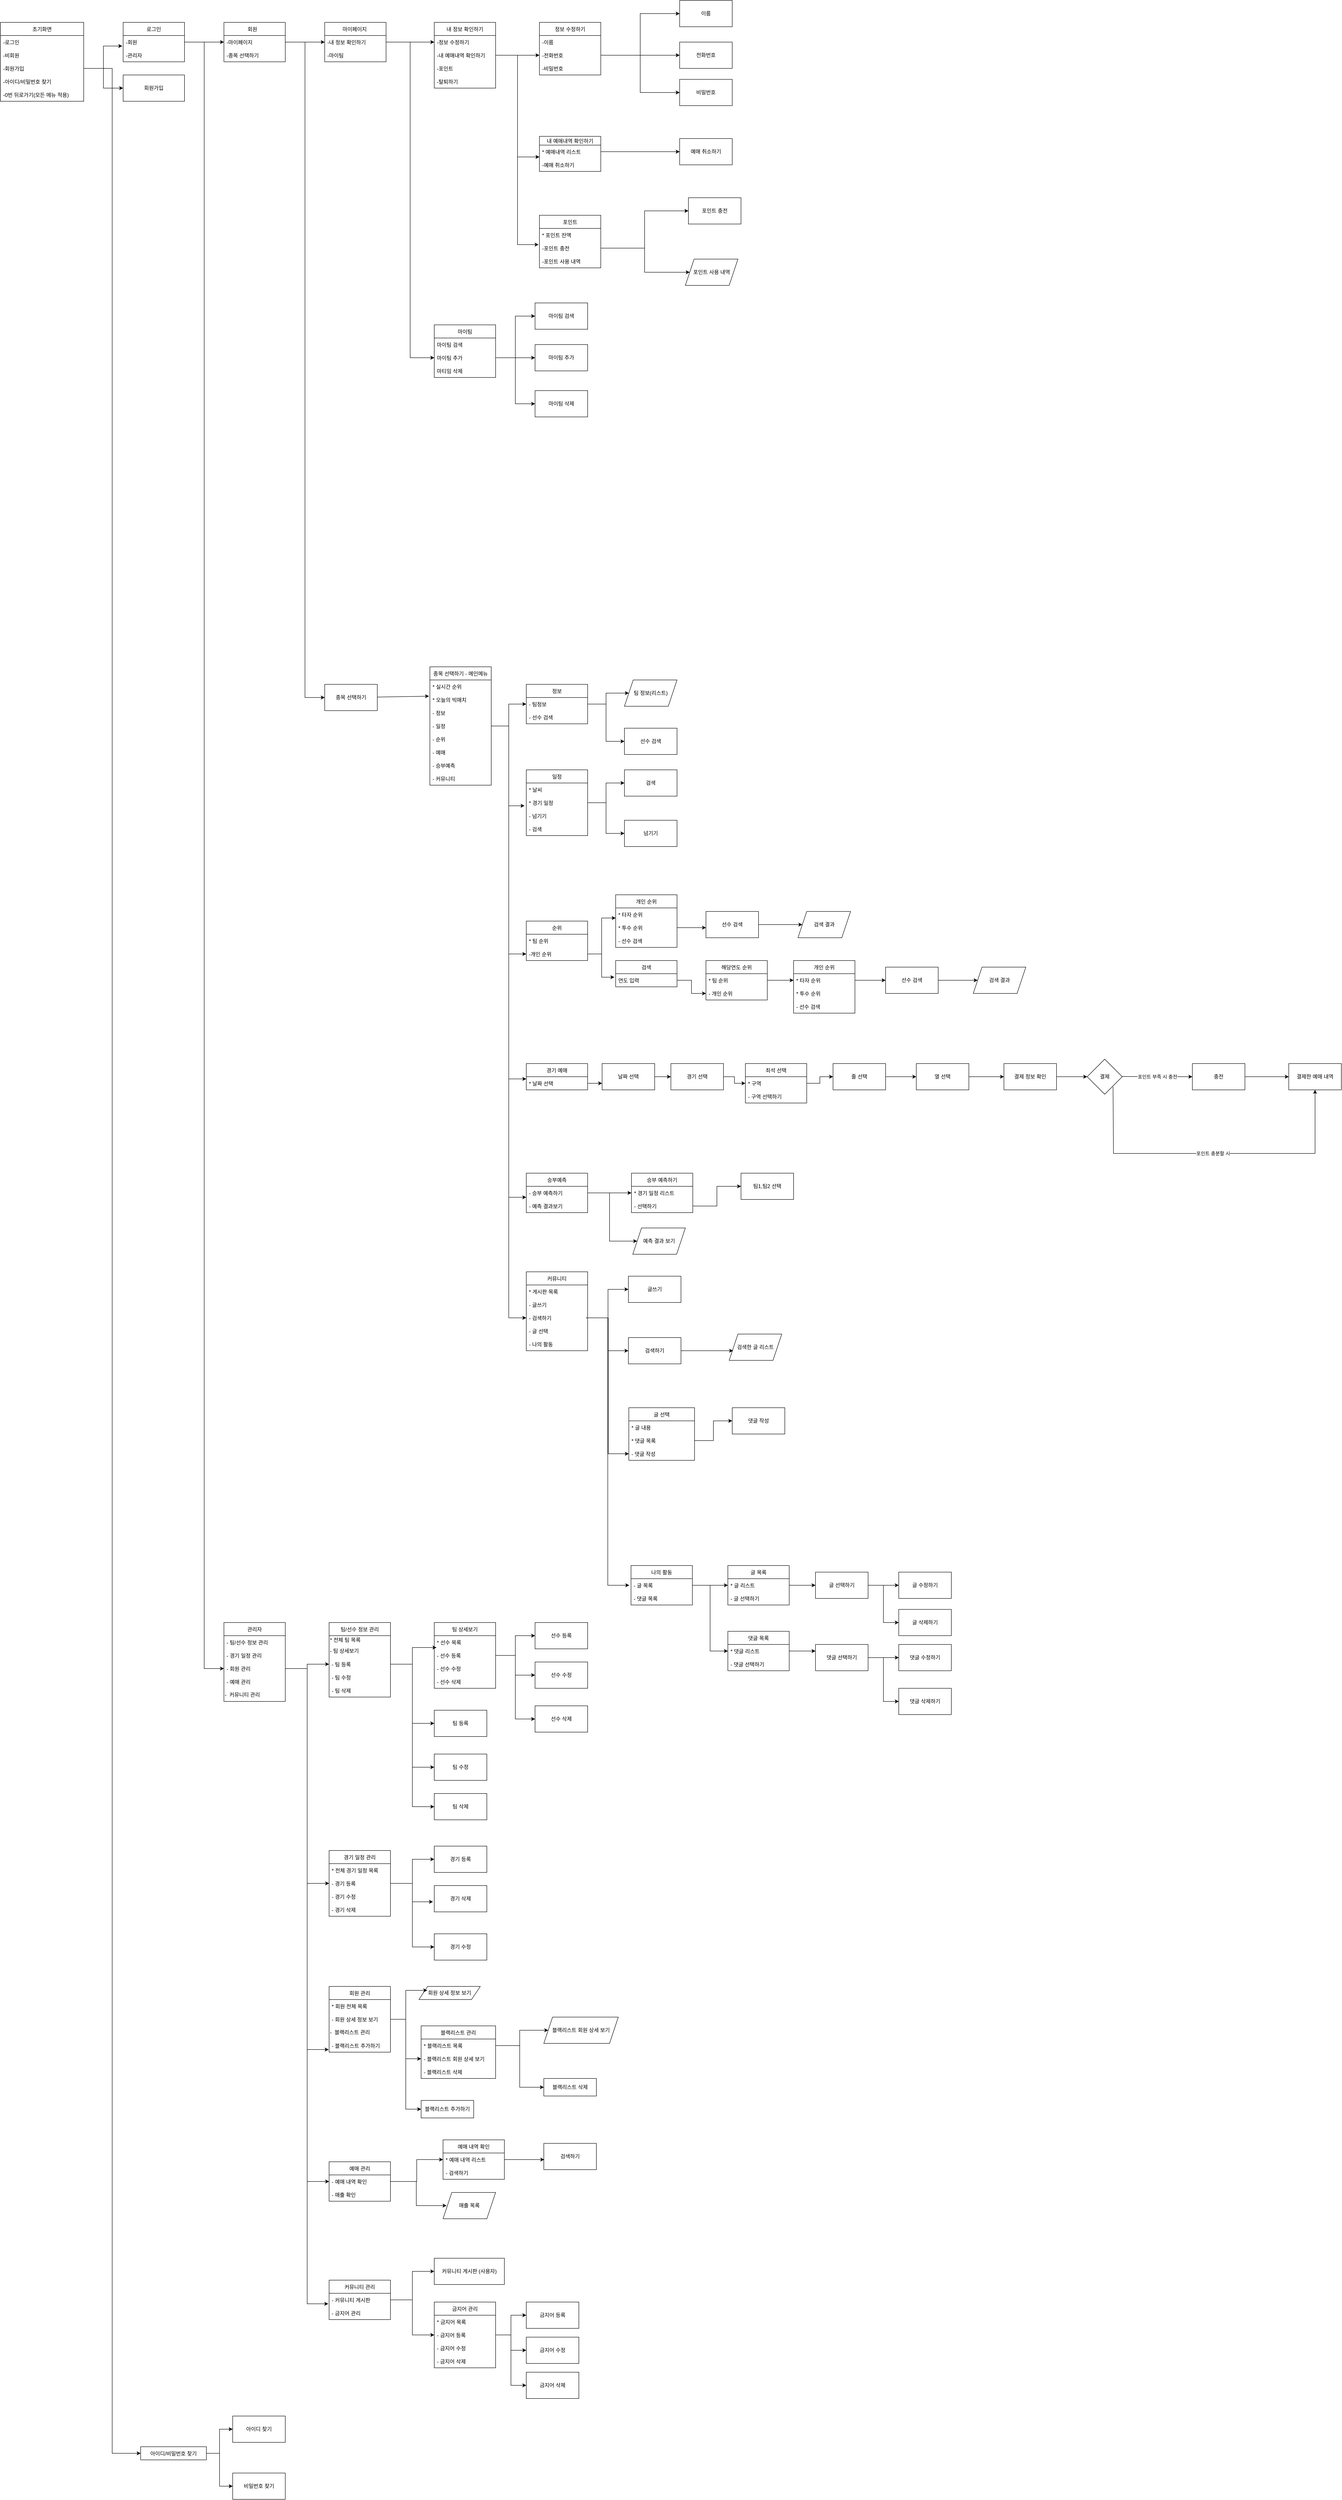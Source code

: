 <mxfile version="17.4.2" type="device"><diagram id="6dak5qOV1uunBGT_b0vW" name="Page-1"><mxGraphModel dx="1422" dy="705" grid="1" gridSize="10" guides="1" tooltips="1" connect="1" arrows="1" fold="1" page="1" pageScale="1" pageWidth="1200" pageHeight="1600" math="0" shadow="0"><root><mxCell id="0"/><mxCell id="1" parent="0"/><mxCell id="INbxDp_2BDOtY1tRlMcA-102" value="아이디 찾기" style="rounded=0;whiteSpace=wrap;html=1;" vertex="1" parent="1"><mxGeometry x="850" y="5810" width="120" height="60" as="geometry"/></mxCell><mxCell id="INbxDp_2BDOtY1tRlMcA-303" style="edgeStyle=orthogonalEdgeStyle;rounded=0;orthogonalLoop=1;jettySize=auto;html=1;exitX=1;exitY=0.5;exitDx=0;exitDy=0;entryX=0;entryY=0.5;entryDx=0;entryDy=0;" edge="1" parent="1" source="INbxDp_2BDOtY1tRlMcA-103" target="INbxDp_2BDOtY1tRlMcA-102"><mxGeometry relative="1" as="geometry"><mxPoint x="780" y="840" as="targetPoint"/></mxGeometry></mxCell><mxCell id="INbxDp_2BDOtY1tRlMcA-304" style="edgeStyle=orthogonalEdgeStyle;rounded=0;orthogonalLoop=1;jettySize=auto;html=1;exitX=1;exitY=0.5;exitDx=0;exitDy=0;entryX=0;entryY=0.5;entryDx=0;entryDy=0;" edge="1" parent="1" source="INbxDp_2BDOtY1tRlMcA-103" target="INbxDp_2BDOtY1tRlMcA-136"><mxGeometry relative="1" as="geometry"><mxPoint x="780" y="980" as="targetPoint"/></mxGeometry></mxCell><mxCell id="INbxDp_2BDOtY1tRlMcA-103" value="아이디/비밀번호 찾기" style="swimlane;fontStyle=0;childLayout=stackLayout;horizontal=1;startSize=30;horizontalStack=0;resizeParent=1;resizeParentMax=0;resizeLast=0;collapsible=1;marginBottom=0;" vertex="1" collapsed="1" parent="1"><mxGeometry x="640" y="5880" width="150" height="30" as="geometry"><mxRectangle x="320" y="240" width="140" height="90" as="alternateBounds"/></mxGeometry></mxCell><mxCell id="INbxDp_2BDOtY1tRlMcA-104" value="-아이디 찾기" style="text;strokeColor=none;fillColor=none;align=left;verticalAlign=middle;spacingLeft=4;spacingRight=4;overflow=hidden;points=[[0,0.5],[1,0.5]];portConstraint=eastwest;rotatable=0;" vertex="1" parent="INbxDp_2BDOtY1tRlMcA-103"><mxGeometry y="30" width="140" height="30" as="geometry"/></mxCell><mxCell id="INbxDp_2BDOtY1tRlMcA-105" value="-비밀번호 찾기" style="text;strokeColor=none;fillColor=none;align=left;verticalAlign=middle;spacingLeft=4;spacingRight=4;overflow=hidden;points=[[0,0.5],[1,0.5]];portConstraint=eastwest;rotatable=0;" vertex="1" parent="INbxDp_2BDOtY1tRlMcA-103"><mxGeometry y="60" width="140" height="30" as="geometry"/></mxCell><mxCell id="INbxDp_2BDOtY1tRlMcA-106" value="로그인" style="swimlane;fontStyle=0;childLayout=stackLayout;horizontal=1;startSize=30;horizontalStack=0;resizeParent=1;resizeParentMax=0;resizeLast=0;collapsible=1;marginBottom=0;" vertex="1" parent="1"><mxGeometry x="600" y="350" width="140" height="90" as="geometry"/></mxCell><mxCell id="INbxDp_2BDOtY1tRlMcA-107" value="-회원   " style="text;strokeColor=none;fillColor=none;align=left;verticalAlign=middle;spacingLeft=4;spacingRight=4;overflow=hidden;points=[[0,0.5],[1,0.5]];portConstraint=eastwest;rotatable=0;" vertex="1" parent="INbxDp_2BDOtY1tRlMcA-106"><mxGeometry y="30" width="140" height="30" as="geometry"/></mxCell><mxCell id="INbxDp_2BDOtY1tRlMcA-108" value="-관리자" style="text;strokeColor=none;fillColor=none;align=left;verticalAlign=middle;spacingLeft=4;spacingRight=4;overflow=hidden;points=[[0,0.5],[1,0.5]];portConstraint=eastwest;rotatable=0;" vertex="1" parent="INbxDp_2BDOtY1tRlMcA-106"><mxGeometry y="60" width="140" height="30" as="geometry"/></mxCell><mxCell id="INbxDp_2BDOtY1tRlMcA-109" value="회원   " style="swimlane;fontStyle=0;childLayout=stackLayout;horizontal=1;startSize=30;horizontalStack=0;resizeParent=1;resizeParentMax=0;resizeLast=0;collapsible=1;marginBottom=0;" vertex="1" parent="1"><mxGeometry x="830" y="350" width="140" height="90" as="geometry"/></mxCell><mxCell id="INbxDp_2BDOtY1tRlMcA-110" value="-마이페이지" style="text;strokeColor=none;fillColor=none;align=left;verticalAlign=middle;spacingLeft=4;spacingRight=4;overflow=hidden;points=[[0,0.5],[1,0.5]];portConstraint=eastwest;rotatable=0;" vertex="1" parent="INbxDp_2BDOtY1tRlMcA-109"><mxGeometry y="30" width="140" height="30" as="geometry"/></mxCell><mxCell id="INbxDp_2BDOtY1tRlMcA-111" value="-종목 선택하기" style="text;strokeColor=none;fillColor=none;align=left;verticalAlign=middle;spacingLeft=4;spacingRight=4;overflow=hidden;points=[[0,0.5],[1,0.5]];portConstraint=eastwest;rotatable=0;" vertex="1" parent="INbxDp_2BDOtY1tRlMcA-109"><mxGeometry y="60" width="140" height="30" as="geometry"/></mxCell><mxCell id="INbxDp_2BDOtY1tRlMcA-112" value="마이페이지 " style="swimlane;fontStyle=0;childLayout=stackLayout;horizontal=1;startSize=30;horizontalStack=0;resizeParent=1;resizeParentMax=0;resizeLast=0;collapsible=1;marginBottom=0;" vertex="1" parent="1"><mxGeometry x="1060" y="350" width="140" height="90" as="geometry"/></mxCell><mxCell id="INbxDp_2BDOtY1tRlMcA-113" value="-내 정보 확인하기" style="text;strokeColor=none;fillColor=none;align=left;verticalAlign=middle;spacingLeft=4;spacingRight=4;overflow=hidden;points=[[0,0.5],[1,0.5]];portConstraint=eastwest;rotatable=0;" vertex="1" parent="INbxDp_2BDOtY1tRlMcA-112"><mxGeometry y="30" width="140" height="30" as="geometry"/></mxCell><mxCell id="INbxDp_2BDOtY1tRlMcA-114" value="-마이팀" style="text;strokeColor=none;fillColor=none;align=left;verticalAlign=middle;spacingLeft=4;spacingRight=4;overflow=hidden;points=[[0,0.5],[1,0.5]];portConstraint=eastwest;rotatable=0;" vertex="1" parent="INbxDp_2BDOtY1tRlMcA-112"><mxGeometry y="60" width="140" height="30" as="geometry"/></mxCell><mxCell id="INbxDp_2BDOtY1tRlMcA-115" value="내 정보 확인하기" style="swimlane;fontStyle=0;childLayout=stackLayout;horizontal=1;startSize=30;horizontalStack=0;resizeParent=1;resizeParentMax=0;resizeLast=0;collapsible=1;marginBottom=0;" vertex="1" parent="1"><mxGeometry x="1310" y="350" width="140" height="150" as="geometry"/></mxCell><mxCell id="INbxDp_2BDOtY1tRlMcA-116" value="-정보 수정하기" style="text;strokeColor=none;fillColor=none;align=left;verticalAlign=middle;spacingLeft=4;spacingRight=4;overflow=hidden;points=[[0,0.5],[1,0.5]];portConstraint=eastwest;rotatable=0;" vertex="1" parent="INbxDp_2BDOtY1tRlMcA-115"><mxGeometry y="30" width="140" height="30" as="geometry"/></mxCell><mxCell id="INbxDp_2BDOtY1tRlMcA-117" value="-내 예매내역 확인하기" style="text;strokeColor=none;fillColor=none;align=left;verticalAlign=middle;spacingLeft=4;spacingRight=4;overflow=hidden;points=[[0,0.5],[1,0.5]];portConstraint=eastwest;rotatable=0;" vertex="1" parent="INbxDp_2BDOtY1tRlMcA-115"><mxGeometry y="60" width="140" height="30" as="geometry"/></mxCell><mxCell id="INbxDp_2BDOtY1tRlMcA-118" value="-포인트" style="text;strokeColor=none;fillColor=none;align=left;verticalAlign=middle;spacingLeft=4;spacingRight=4;overflow=hidden;points=[[0,0.5],[1,0.5]];portConstraint=eastwest;rotatable=0;" vertex="1" parent="INbxDp_2BDOtY1tRlMcA-115"><mxGeometry y="90" width="140" height="30" as="geometry"/></mxCell><mxCell id="INbxDp_2BDOtY1tRlMcA-119" value="-탈퇴하기" style="text;strokeColor=none;fillColor=none;align=left;verticalAlign=middle;spacingLeft=4;spacingRight=4;overflow=hidden;points=[[0,0.5],[1,0.5]];portConstraint=eastwest;rotatable=0;" vertex="1" parent="INbxDp_2BDOtY1tRlMcA-115"><mxGeometry y="120" width="140" height="30" as="geometry"/></mxCell><mxCell id="INbxDp_2BDOtY1tRlMcA-120" value="정보 수정하기" style="swimlane;fontStyle=0;childLayout=stackLayout;horizontal=1;startSize=30;horizontalStack=0;resizeParent=1;resizeParentMax=0;resizeLast=0;collapsible=1;marginBottom=0;" vertex="1" parent="1"><mxGeometry x="1550" y="350" width="140" height="120" as="geometry"><mxRectangle x="1320" y="30" width="110" height="30" as="alternateBounds"/></mxGeometry></mxCell><mxCell id="INbxDp_2BDOtY1tRlMcA-121" value="-이름" style="text;strokeColor=none;fillColor=none;align=left;verticalAlign=middle;spacingLeft=4;spacingRight=4;overflow=hidden;points=[[0,0.5],[1,0.5]];portConstraint=eastwest;rotatable=0;" vertex="1" parent="INbxDp_2BDOtY1tRlMcA-120"><mxGeometry y="30" width="140" height="30" as="geometry"/></mxCell><mxCell id="INbxDp_2BDOtY1tRlMcA-122" value="-전화번호" style="text;strokeColor=none;fillColor=none;align=left;verticalAlign=middle;spacingLeft=4;spacingRight=4;overflow=hidden;points=[[0,0.5],[1,0.5]];portConstraint=eastwest;rotatable=0;" vertex="1" parent="INbxDp_2BDOtY1tRlMcA-120"><mxGeometry y="60" width="140" height="30" as="geometry"/></mxCell><mxCell id="INbxDp_2BDOtY1tRlMcA-123" value="-비밀번호" style="text;strokeColor=none;fillColor=none;align=left;verticalAlign=middle;spacingLeft=4;spacingRight=4;overflow=hidden;points=[[0,0.5],[1,0.5]];portConstraint=eastwest;rotatable=0;" vertex="1" parent="INbxDp_2BDOtY1tRlMcA-120"><mxGeometry y="90" width="140" height="30" as="geometry"/></mxCell><mxCell id="INbxDp_2BDOtY1tRlMcA-124" value="이름" style="rounded=0;whiteSpace=wrap;html=1;strokeWidth=1;fontStyle=0;fontSize=12;" vertex="1" parent="1"><mxGeometry x="1870" y="300" width="120" height="60" as="geometry"/></mxCell><mxCell id="INbxDp_2BDOtY1tRlMcA-125" value="전화번호" style="rounded=0;whiteSpace=wrap;html=1;" vertex="1" parent="1"><mxGeometry x="1870" y="395" width="120" height="60" as="geometry"/></mxCell><mxCell id="INbxDp_2BDOtY1tRlMcA-126" value="비밀번호" style="rounded=0;whiteSpace=wrap;html=1;" vertex="1" parent="1"><mxGeometry x="1870" y="480" width="120" height="60" as="geometry"/></mxCell><mxCell id="INbxDp_2BDOtY1tRlMcA-127" value="내 예매내역 확인하기" style="swimlane;fontStyle=0;childLayout=stackLayout;horizontal=1;startSize=20;horizontalStack=0;resizeParent=1;resizeParentMax=0;resizeLast=0;collapsible=1;marginBottom=0;" vertex="1" parent="1"><mxGeometry x="1550" y="610" width="140" height="80" as="geometry"/></mxCell><mxCell id="INbxDp_2BDOtY1tRlMcA-128" value="* 예매내역 리스트" style="text;strokeColor=none;fillColor=none;align=left;verticalAlign=middle;spacingLeft=4;spacingRight=4;overflow=hidden;points=[[0,0.5],[1,0.5]];portConstraint=eastwest;rotatable=0;" vertex="1" parent="INbxDp_2BDOtY1tRlMcA-127"><mxGeometry y="20" width="140" height="30" as="geometry"/></mxCell><mxCell id="INbxDp_2BDOtY1tRlMcA-129" value="-예매 취소하기" style="text;strokeColor=none;fillColor=none;align=left;verticalAlign=middle;spacingLeft=4;spacingRight=4;overflow=hidden;points=[[0,0.5],[1,0.5]];portConstraint=eastwest;rotatable=0;" vertex="1" parent="INbxDp_2BDOtY1tRlMcA-127"><mxGeometry y="50" width="140" height="30" as="geometry"/></mxCell><mxCell id="INbxDp_2BDOtY1tRlMcA-130" value="예매 취소하기" style="rounded=0;whiteSpace=wrap;html=1;" vertex="1" parent="1"><mxGeometry x="1870" y="615" width="120" height="60" as="geometry"/></mxCell><mxCell id="INbxDp_2BDOtY1tRlMcA-131" value="포인트" style="swimlane;fontStyle=0;childLayout=stackLayout;horizontal=1;startSize=30;horizontalStack=0;resizeParent=1;resizeParentMax=0;resizeLast=0;collapsible=1;marginBottom=0;fontSize=12;strokeWidth=1;" vertex="1" parent="1"><mxGeometry x="1550" y="790" width="140" height="120" as="geometry"/></mxCell><mxCell id="INbxDp_2BDOtY1tRlMcA-132" value="* 포인트 잔액" style="text;strokeColor=none;fillColor=none;align=left;verticalAlign=middle;spacingLeft=4;spacingRight=4;overflow=hidden;points=[[0,0.5],[1,0.5]];portConstraint=eastwest;rotatable=0;fontSize=12;" vertex="1" parent="INbxDp_2BDOtY1tRlMcA-131"><mxGeometry y="30" width="140" height="30" as="geometry"/></mxCell><mxCell id="INbxDp_2BDOtY1tRlMcA-133" value="-포인트 충전" style="text;strokeColor=none;fillColor=none;align=left;verticalAlign=middle;spacingLeft=4;spacingRight=4;overflow=hidden;points=[[0,0.5],[1,0.5]];portConstraint=eastwest;rotatable=0;fontSize=12;" vertex="1" parent="INbxDp_2BDOtY1tRlMcA-131"><mxGeometry y="60" width="140" height="30" as="geometry"/></mxCell><mxCell id="INbxDp_2BDOtY1tRlMcA-134" value="-포인트 사용 내역" style="text;strokeColor=none;fillColor=none;align=left;verticalAlign=middle;spacingLeft=4;spacingRight=4;overflow=hidden;points=[[0,0.5],[1,0.5]];portConstraint=eastwest;rotatable=0;fontSize=12;" vertex="1" parent="INbxDp_2BDOtY1tRlMcA-131"><mxGeometry y="90" width="140" height="30" as="geometry"/></mxCell><mxCell id="INbxDp_2BDOtY1tRlMcA-135" value="포인트 충전" style="rounded=0;whiteSpace=wrap;html=1;fontSize=12;strokeWidth=1;" vertex="1" parent="1"><mxGeometry x="1890" y="750" width="120" height="60" as="geometry"/></mxCell><mxCell id="INbxDp_2BDOtY1tRlMcA-136" value="비밀번호 찾기" style="rounded=0;whiteSpace=wrap;html=1;" vertex="1" parent="1"><mxGeometry x="850" y="5940" width="120" height="60" as="geometry"/></mxCell><mxCell id="INbxDp_2BDOtY1tRlMcA-137" value="초기화면" style="swimlane;fontStyle=0;childLayout=stackLayout;horizontal=1;startSize=30;horizontalStack=0;resizeParent=1;resizeParentMax=0;resizeLast=0;collapsible=1;marginBottom=0;" vertex="1" parent="1"><mxGeometry x="320" y="350" width="190" height="180" as="geometry"/></mxCell><mxCell id="INbxDp_2BDOtY1tRlMcA-138" value="-로그인" style="text;strokeColor=none;fillColor=none;align=left;verticalAlign=middle;spacingLeft=4;spacingRight=4;overflow=hidden;points=[[0,0.5],[1,0.5]];portConstraint=eastwest;rotatable=0;" vertex="1" parent="INbxDp_2BDOtY1tRlMcA-137"><mxGeometry y="30" width="190" height="30" as="geometry"/></mxCell><mxCell id="INbxDp_2BDOtY1tRlMcA-139" value="-비회원" style="text;strokeColor=none;fillColor=none;align=left;verticalAlign=middle;spacingLeft=4;spacingRight=4;overflow=hidden;points=[[0,0.5],[1,0.5]];portConstraint=eastwest;rotatable=0;" vertex="1" parent="INbxDp_2BDOtY1tRlMcA-137"><mxGeometry y="60" width="190" height="30" as="geometry"/></mxCell><mxCell id="INbxDp_2BDOtY1tRlMcA-140" value="-회원가입" style="text;strokeColor=none;fillColor=none;align=left;verticalAlign=middle;spacingLeft=4;spacingRight=4;overflow=hidden;points=[[0,0.5],[1,0.5]];portConstraint=eastwest;rotatable=0;" vertex="1" parent="INbxDp_2BDOtY1tRlMcA-137"><mxGeometry y="90" width="190" height="30" as="geometry"/></mxCell><mxCell id="INbxDp_2BDOtY1tRlMcA-141" value="-아이디/비밀번호 찾기" style="text;strokeColor=none;fillColor=none;align=left;verticalAlign=middle;spacingLeft=4;spacingRight=4;overflow=hidden;points=[[0,0.5],[1,0.5]];portConstraint=eastwest;rotatable=0;" vertex="1" parent="INbxDp_2BDOtY1tRlMcA-137"><mxGeometry y="120" width="190" height="30" as="geometry"/></mxCell><mxCell id="INbxDp_2BDOtY1tRlMcA-142" value="-0번 뒤로가기(모든 메뉴 적용)" style="text;strokeColor=none;fillColor=none;align=left;verticalAlign=middle;spacingLeft=4;spacingRight=4;overflow=hidden;points=[[0,0.5],[1,0.5]];portConstraint=eastwest;rotatable=0;" vertex="1" parent="INbxDp_2BDOtY1tRlMcA-137"><mxGeometry y="150" width="190" height="30" as="geometry"/></mxCell><mxCell id="INbxDp_2BDOtY1tRlMcA-145" value="포인트 사용 내역" style="shape=parallelogram;perimeter=parallelogramPerimeter;whiteSpace=wrap;html=1;fixedSize=1;" vertex="1" parent="1"><mxGeometry x="1883" y="890" width="120" height="60" as="geometry"/></mxCell><mxCell id="INbxDp_2BDOtY1tRlMcA-146" value="마이팀" style="swimlane;fontStyle=0;childLayout=stackLayout;horizontal=1;startSize=30;horizontalStack=0;resizeParent=1;resizeParentMax=0;resizeLast=0;collapsible=1;marginBottom=0;fontSize=12;strokeWidth=1;" vertex="1" parent="1"><mxGeometry x="1310" y="1040" width="140" height="120" as="geometry"/></mxCell><mxCell id="INbxDp_2BDOtY1tRlMcA-147" value="마이팀 검색" style="text;strokeColor=none;fillColor=none;align=left;verticalAlign=middle;spacingLeft=4;spacingRight=4;overflow=hidden;points=[[0,0.5],[1,0.5]];portConstraint=eastwest;rotatable=0;fontSize=12;" vertex="1" parent="INbxDp_2BDOtY1tRlMcA-146"><mxGeometry y="30" width="140" height="30" as="geometry"/></mxCell><mxCell id="INbxDp_2BDOtY1tRlMcA-148" value="마이팀 추가" style="text;strokeColor=none;fillColor=none;align=left;verticalAlign=middle;spacingLeft=4;spacingRight=4;overflow=hidden;points=[[0,0.5],[1,0.5]];portConstraint=eastwest;rotatable=0;fontSize=12;" vertex="1" parent="INbxDp_2BDOtY1tRlMcA-146"><mxGeometry y="60" width="140" height="30" as="geometry"/></mxCell><mxCell id="INbxDp_2BDOtY1tRlMcA-149" value="마티임 삭제" style="text;strokeColor=none;fillColor=none;align=left;verticalAlign=middle;spacingLeft=4;spacingRight=4;overflow=hidden;points=[[0,0.5],[1,0.5]];portConstraint=eastwest;rotatable=0;fontSize=12;" vertex="1" parent="INbxDp_2BDOtY1tRlMcA-146"><mxGeometry y="90" width="140" height="30" as="geometry"/></mxCell><mxCell id="INbxDp_2BDOtY1tRlMcA-150" value="순위" style="swimlane;fontStyle=0;childLayout=stackLayout;horizontal=1;startSize=30;horizontalStack=0;resizeParent=1;resizeParentMax=0;resizeLast=0;collapsible=1;marginBottom=0;fontSize=12;strokeWidth=1;" vertex="1" parent="1"><mxGeometry x="1520" y="2400" width="140" height="90" as="geometry"/></mxCell><mxCell id="INbxDp_2BDOtY1tRlMcA-151" value="* 팀 순위" style="text;strokeColor=none;fillColor=none;align=left;verticalAlign=middle;spacingLeft=4;spacingRight=4;overflow=hidden;points=[[0,0.5],[1,0.5]];portConstraint=eastwest;rotatable=0;fontSize=12;" vertex="1" parent="INbxDp_2BDOtY1tRlMcA-150"><mxGeometry y="30" width="140" height="30" as="geometry"/></mxCell><mxCell id="INbxDp_2BDOtY1tRlMcA-152" value="-개인 순위" style="text;strokeColor=none;fillColor=none;align=left;verticalAlign=middle;spacingLeft=4;spacingRight=4;overflow=hidden;points=[[0,0.5],[1,0.5]];portConstraint=eastwest;rotatable=0;fontSize=12;" vertex="1" parent="INbxDp_2BDOtY1tRlMcA-150"><mxGeometry y="60" width="140" height="30" as="geometry"/></mxCell><mxCell id="INbxDp_2BDOtY1tRlMcA-376" style="edgeStyle=orthogonalEdgeStyle;rounded=0;orthogonalLoop=1;jettySize=auto;html=1;exitX=1;exitY=0.5;exitDx=0;exitDy=0;entryX=0;entryY=0.5;entryDx=0;entryDy=0;" edge="1" parent="1" source="INbxDp_2BDOtY1tRlMcA-155" target="INbxDp_2BDOtY1tRlMcA-156"><mxGeometry relative="1" as="geometry"/></mxCell><mxCell id="INbxDp_2BDOtY1tRlMcA-155" value="날짜 선택" style="rounded=0;whiteSpace=wrap;html=1;fontSize=12;strokeWidth=1;" vertex="1" parent="1"><mxGeometry x="1693" y="2725" width="120" height="60" as="geometry"/></mxCell><mxCell id="INbxDp_2BDOtY1tRlMcA-377" style="edgeStyle=orthogonalEdgeStyle;rounded=0;orthogonalLoop=1;jettySize=auto;html=1;exitX=1;exitY=0.5;exitDx=0;exitDy=0;entryX=0;entryY=0.5;entryDx=0;entryDy=0;" edge="1" parent="1" source="INbxDp_2BDOtY1tRlMcA-156" target="INbxDp_2BDOtY1tRlMcA-171"><mxGeometry relative="1" as="geometry"/></mxCell><mxCell id="INbxDp_2BDOtY1tRlMcA-156" value="경기 선택" style="rounded=0;whiteSpace=wrap;html=1;fontSize=12;strokeWidth=1;" vertex="1" parent="1"><mxGeometry x="1850" y="2725" width="120" height="60" as="geometry"/></mxCell><mxCell id="INbxDp_2BDOtY1tRlMcA-157" value="개인 순위" style="swimlane;fontStyle=0;childLayout=stackLayout;horizontal=1;startSize=30;horizontalStack=0;resizeParent=1;resizeParentMax=0;resizeLast=0;collapsible=1;marginBottom=0;fontSize=12;strokeWidth=1;" vertex="1" parent="1"><mxGeometry x="1724" y="2340" width="140" height="120" as="geometry"/></mxCell><mxCell id="INbxDp_2BDOtY1tRlMcA-158" value="* 타자 순위" style="text;strokeColor=none;fillColor=none;align=left;verticalAlign=middle;spacingLeft=4;spacingRight=4;overflow=hidden;points=[[0,0.5],[1,0.5]];portConstraint=eastwest;rotatable=0;fontSize=12;" vertex="1" parent="INbxDp_2BDOtY1tRlMcA-157"><mxGeometry y="30" width="140" height="30" as="geometry"/></mxCell><mxCell id="INbxDp_2BDOtY1tRlMcA-159" value="* 투수 순위" style="text;strokeColor=none;fillColor=none;align=left;verticalAlign=middle;spacingLeft=4;spacingRight=4;overflow=hidden;points=[[0,0.5],[1,0.5]];portConstraint=eastwest;rotatable=0;fontSize=12;" vertex="1" parent="INbxDp_2BDOtY1tRlMcA-157"><mxGeometry y="60" width="140" height="30" as="geometry"/></mxCell><mxCell id="INbxDp_2BDOtY1tRlMcA-353" value="- 선수 검색" style="text;strokeColor=none;fillColor=none;align=left;verticalAlign=middle;spacingLeft=4;spacingRight=4;overflow=hidden;points=[[0,0.5],[1,0.5]];portConstraint=eastwest;rotatable=0;" vertex="1" parent="INbxDp_2BDOtY1tRlMcA-157"><mxGeometry y="90" width="140" height="30" as="geometry"/></mxCell><mxCell id="INbxDp_2BDOtY1tRlMcA-163" value="검색" style="swimlane;fontStyle=0;childLayout=stackLayout;horizontal=1;startSize=30;horizontalStack=0;resizeParent=1;resizeParentMax=0;resizeLast=0;collapsible=1;marginBottom=0;fontSize=12;strokeWidth=1;" vertex="1" parent="1"><mxGeometry x="1724" y="2490" width="140" height="60" as="geometry"/></mxCell><mxCell id="INbxDp_2BDOtY1tRlMcA-164" value="연도 입력" style="text;strokeColor=none;fillColor=none;align=left;verticalAlign=middle;spacingLeft=4;spacingRight=4;overflow=hidden;points=[[0,0.5],[1,0.5]];portConstraint=eastwest;rotatable=0;fontSize=12;" vertex="1" parent="INbxDp_2BDOtY1tRlMcA-163"><mxGeometry y="30" width="140" height="30" as="geometry"/></mxCell><mxCell id="INbxDp_2BDOtY1tRlMcA-372" style="edgeStyle=orthogonalEdgeStyle;rounded=0;orthogonalLoop=1;jettySize=auto;html=1;exitX=1;exitY=0.5;exitDx=0;exitDy=0;entryX=0;entryY=0.5;entryDx=0;entryDy=0;" edge="1" parent="1" source="INbxDp_2BDOtY1tRlMcA-167" target="INbxDp_2BDOtY1tRlMcA-363"><mxGeometry relative="1" as="geometry"/></mxCell><mxCell id="INbxDp_2BDOtY1tRlMcA-167" value="선수 검색" style="rounded=0;whiteSpace=wrap;html=1;fontSize=12;strokeWidth=1;" vertex="1" parent="1"><mxGeometry x="2340" y="2505" width="120" height="60" as="geometry"/></mxCell><mxCell id="INbxDp_2BDOtY1tRlMcA-359" style="edgeStyle=orthogonalEdgeStyle;rounded=0;orthogonalLoop=1;jettySize=auto;html=1;exitX=1;exitY=0.5;exitDx=0;exitDy=0;entryX=0;entryY=0.5;entryDx=0;entryDy=0;" edge="1" parent="1" source="INbxDp_2BDOtY1tRlMcA-169" target="INbxDp_2BDOtY1tRlMcA-355"><mxGeometry relative="1" as="geometry"/></mxCell><mxCell id="INbxDp_2BDOtY1tRlMcA-169" value="선수 검색" style="rounded=0;whiteSpace=wrap;html=1;fontSize=12;strokeWidth=1;" vertex="1" parent="1"><mxGeometry x="1930" y="2378" width="120" height="60" as="geometry"/></mxCell><mxCell id="INbxDp_2BDOtY1tRlMcA-170" value="죄석 선택" style="swimlane;fontStyle=0;childLayout=stackLayout;horizontal=1;startSize=30;horizontalStack=0;resizeParent=1;resizeParentMax=0;resizeLast=0;collapsible=1;marginBottom=0;fontSize=12;strokeWidth=1;" vertex="1" parent="1"><mxGeometry x="2020" y="2725" width="140" height="90" as="geometry"/></mxCell><mxCell id="INbxDp_2BDOtY1tRlMcA-171" value="* 구역" style="text;strokeColor=none;fillColor=none;align=left;verticalAlign=middle;spacingLeft=4;spacingRight=4;overflow=hidden;points=[[0,0.5],[1,0.5]];portConstraint=eastwest;rotatable=0;fontSize=12;" vertex="1" parent="INbxDp_2BDOtY1tRlMcA-170"><mxGeometry y="30" width="140" height="30" as="geometry"/></mxCell><mxCell id="INbxDp_2BDOtY1tRlMcA-383" value="- 구역 선택하기" style="text;strokeColor=none;fillColor=none;align=left;verticalAlign=middle;spacingLeft=4;spacingRight=4;overflow=hidden;points=[[0,0.5],[1,0.5]];portConstraint=eastwest;rotatable=0;" vertex="1" parent="INbxDp_2BDOtY1tRlMcA-170"><mxGeometry y="60" width="140" height="30" as="geometry"/></mxCell><mxCell id="INbxDp_2BDOtY1tRlMcA-179" value="결제한 예매 내역" style="rounded=0;whiteSpace=wrap;html=1;fontSize=12;strokeWidth=1;" vertex="1" parent="1"><mxGeometry x="3260" y="2725" width="120" height="60" as="geometry"/></mxCell><mxCell id="INbxDp_2BDOtY1tRlMcA-405" style="edgeStyle=orthogonalEdgeStyle;rounded=0;orthogonalLoop=1;jettySize=auto;html=1;exitX=1;exitY=0.5;exitDx=0;exitDy=0;entryX=0;entryY=0.5;entryDx=0;entryDy=0;" edge="1" parent="1" source="INbxDp_2BDOtY1tRlMcA-180" target="INbxDp_2BDOtY1tRlMcA-179"><mxGeometry relative="1" as="geometry"/></mxCell><mxCell id="INbxDp_2BDOtY1tRlMcA-180" value="충전" style="rounded=0;whiteSpace=wrap;html=1;fontSize=12;strokeWidth=1;" vertex="1" parent="1"><mxGeometry x="3040" y="2725" width="120" height="60" as="geometry"/></mxCell><mxCell id="INbxDp_2BDOtY1tRlMcA-181" value="마이팀 검색" style="rounded=0;whiteSpace=wrap;html=1;fontSize=12;strokeWidth=1;" vertex="1" parent="1"><mxGeometry x="1540" y="990" width="120" height="60" as="geometry"/></mxCell><mxCell id="INbxDp_2BDOtY1tRlMcA-182" value="마이팀 추가" style="rounded=0;whiteSpace=wrap;html=1;fontSize=12;strokeWidth=1;" vertex="1" parent="1"><mxGeometry x="1540" y="1085" width="120" height="60" as="geometry"/></mxCell><mxCell id="INbxDp_2BDOtY1tRlMcA-183" value="마이팀 삭제" style="rounded=0;whiteSpace=wrap;html=1;fontSize=12;strokeWidth=1;" vertex="1" parent="1"><mxGeometry x="1540" y="1190" width="120" height="60" as="geometry"/></mxCell><mxCell id="INbxDp_2BDOtY1tRlMcA-184" value="승부예측" style="swimlane;fontStyle=0;childLayout=stackLayout;horizontal=1;startSize=30;horizontalStack=0;resizeParent=1;resizeParentMax=0;resizeLast=0;collapsible=1;marginBottom=0;" vertex="1" parent="1"><mxGeometry x="1520" y="2975" width="140" height="90" as="geometry"/></mxCell><mxCell id="INbxDp_2BDOtY1tRlMcA-185" value="- 승부 예측하기" style="text;strokeColor=none;fillColor=none;align=left;verticalAlign=middle;spacingLeft=4;spacingRight=4;overflow=hidden;points=[[0,0.5],[1,0.5]];portConstraint=eastwest;rotatable=0;" vertex="1" parent="INbxDp_2BDOtY1tRlMcA-184"><mxGeometry y="30" width="140" height="30" as="geometry"/></mxCell><mxCell id="INbxDp_2BDOtY1tRlMcA-186" value="- 예측 결과보기" style="text;strokeColor=none;fillColor=none;align=left;verticalAlign=middle;spacingLeft=4;spacingRight=4;overflow=hidden;points=[[0,0.5],[1,0.5]];portConstraint=eastwest;rotatable=0;" vertex="1" parent="INbxDp_2BDOtY1tRlMcA-184"><mxGeometry y="60" width="140" height="30" as="geometry"/></mxCell><mxCell id="INbxDp_2BDOtY1tRlMcA-187" value="승부 예측하기" style="swimlane;fontStyle=0;childLayout=stackLayout;horizontal=1;startSize=30;horizontalStack=0;resizeParent=1;resizeParentMax=0;resizeLast=0;collapsible=1;marginBottom=0;" vertex="1" parent="1"><mxGeometry x="1760" y="2975" width="140" height="90" as="geometry"/></mxCell><mxCell id="INbxDp_2BDOtY1tRlMcA-188" value="* 경기 일정 리스트" style="text;strokeColor=none;fillColor=none;align=left;verticalAlign=middle;spacingLeft=4;spacingRight=4;overflow=hidden;points=[[0,0.5],[1,0.5]];portConstraint=eastwest;rotatable=0;" vertex="1" parent="INbxDp_2BDOtY1tRlMcA-187"><mxGeometry y="30" width="140" height="30" as="geometry"/></mxCell><mxCell id="INbxDp_2BDOtY1tRlMcA-413" value="- 선택하기" style="text;strokeColor=none;fillColor=none;align=left;verticalAlign=middle;spacingLeft=4;spacingRight=4;overflow=hidden;points=[[0,0.5],[1,0.5]];portConstraint=eastwest;rotatable=0;" vertex="1" parent="INbxDp_2BDOtY1tRlMcA-187"><mxGeometry y="60" width="140" height="30" as="geometry"/></mxCell><mxCell id="INbxDp_2BDOtY1tRlMcA-189" value="팀1,팀2 선택" style="rounded=0;whiteSpace=wrap;html=1;" vertex="1" parent="1"><mxGeometry x="2010" y="2975" width="120" height="60" as="geometry"/></mxCell><mxCell id="INbxDp_2BDOtY1tRlMcA-190" value="커뮤니티" style="swimlane;fontStyle=0;childLayout=stackLayout;horizontal=1;startSize=30;horizontalStack=0;resizeParent=1;resizeParentMax=0;resizeLast=0;collapsible=1;marginBottom=0;" vertex="1" parent="1"><mxGeometry x="1520" y="3200" width="140" height="180" as="geometry"/></mxCell><mxCell id="INbxDp_2BDOtY1tRlMcA-191" value="* 게시판 목록" style="text;strokeColor=none;fillColor=none;align=left;verticalAlign=middle;spacingLeft=4;spacingRight=4;overflow=hidden;points=[[0,0.5],[1,0.5]];portConstraint=eastwest;rotatable=0;" vertex="1" parent="INbxDp_2BDOtY1tRlMcA-190"><mxGeometry y="30" width="140" height="30" as="geometry"/></mxCell><mxCell id="INbxDp_2BDOtY1tRlMcA-192" value="- 글쓰기   " style="text;strokeColor=none;fillColor=none;align=left;verticalAlign=middle;spacingLeft=4;spacingRight=4;overflow=hidden;points=[[0,0.5],[1,0.5]];portConstraint=eastwest;rotatable=0;" vertex="1" parent="INbxDp_2BDOtY1tRlMcA-190"><mxGeometry y="60" width="140" height="30" as="geometry"/></mxCell><mxCell id="INbxDp_2BDOtY1tRlMcA-193" value="- 검색하기" style="text;strokeColor=none;fillColor=none;align=left;verticalAlign=middle;spacingLeft=4;spacingRight=4;overflow=hidden;points=[[0,0.5],[1,0.5]];portConstraint=eastwest;rotatable=0;" vertex="1" parent="INbxDp_2BDOtY1tRlMcA-190"><mxGeometry y="90" width="140" height="30" as="geometry"/></mxCell><mxCell id="INbxDp_2BDOtY1tRlMcA-194" value="- 글 선택" style="text;strokeColor=none;fillColor=none;align=left;verticalAlign=middle;spacingLeft=4;spacingRight=4;overflow=hidden;points=[[0,0.5],[1,0.5]];portConstraint=eastwest;rotatable=0;" vertex="1" parent="INbxDp_2BDOtY1tRlMcA-190"><mxGeometry y="120" width="140" height="30" as="geometry"/></mxCell><mxCell id="INbxDp_2BDOtY1tRlMcA-195" value="- 나의 활동" style="text;strokeColor=none;fillColor=none;align=left;verticalAlign=middle;spacingLeft=4;spacingRight=4;overflow=hidden;points=[[0,0.5],[1,0.5]];portConstraint=eastwest;rotatable=0;" vertex="1" parent="INbxDp_2BDOtY1tRlMcA-190"><mxGeometry y="150" width="140" height="30" as="geometry"/></mxCell><mxCell id="INbxDp_2BDOtY1tRlMcA-199" value="글 선택" style="swimlane;fontStyle=0;childLayout=stackLayout;horizontal=1;startSize=30;horizontalStack=0;resizeParent=1;resizeParentMax=0;resizeLast=0;collapsible=1;marginBottom=0;" vertex="1" parent="1"><mxGeometry x="1754" y="3510" width="150" height="120" as="geometry"/></mxCell><mxCell id="INbxDp_2BDOtY1tRlMcA-200" value="* 글 내용" style="text;strokeColor=none;fillColor=none;align=left;verticalAlign=middle;spacingLeft=4;spacingRight=4;overflow=hidden;points=[[0,0.5],[1,0.5]];portConstraint=eastwest;rotatable=0;" vertex="1" parent="INbxDp_2BDOtY1tRlMcA-199"><mxGeometry y="30" width="150" height="30" as="geometry"/></mxCell><mxCell id="INbxDp_2BDOtY1tRlMcA-201" value="* 댓글 목록" style="text;strokeColor=none;fillColor=none;align=left;verticalAlign=middle;spacingLeft=4;spacingRight=4;overflow=hidden;points=[[0,0.5],[1,0.5]];portConstraint=eastwest;rotatable=0;" vertex="1" parent="INbxDp_2BDOtY1tRlMcA-199"><mxGeometry y="60" width="150" height="30" as="geometry"/></mxCell><mxCell id="INbxDp_2BDOtY1tRlMcA-202" value="- 댓글 작성" style="text;strokeColor=none;fillColor=none;align=left;verticalAlign=middle;spacingLeft=4;spacingRight=4;overflow=hidden;points=[[0,0.5],[1,0.5]];portConstraint=eastwest;rotatable=0;" vertex="1" parent="INbxDp_2BDOtY1tRlMcA-199"><mxGeometry y="90" width="150" height="30" as="geometry"/></mxCell><mxCell id="INbxDp_2BDOtY1tRlMcA-205" value="댓글 수정하기" style="rounded=0;whiteSpace=wrap;html=1;" vertex="1" parent="1"><mxGeometry x="2370" y="4050" width="120" height="60" as="geometry"/></mxCell><mxCell id="INbxDp_2BDOtY1tRlMcA-206" value="댓글 삭제하기" style="rounded=0;whiteSpace=wrap;html=1;" vertex="1" parent="1"><mxGeometry x="2370" y="4150" width="120" height="60" as="geometry"/></mxCell><mxCell id="INbxDp_2BDOtY1tRlMcA-207" value="글 수정하기" style="rounded=0;whiteSpace=wrap;html=1;" vertex="1" parent="1"><mxGeometry x="2370" y="3885" width="120" height="60" as="geometry"/></mxCell><mxCell id="INbxDp_2BDOtY1tRlMcA-208" value="나의 활동" style="swimlane;fontStyle=0;childLayout=stackLayout;horizontal=1;startSize=30;horizontalStack=0;resizeParent=1;resizeParentMax=0;resizeLast=0;collapsible=1;marginBottom=0;" vertex="1" parent="1"><mxGeometry x="1759" y="3870" width="140" height="90" as="geometry"/></mxCell><mxCell id="INbxDp_2BDOtY1tRlMcA-210" value="- 글 목록" style="text;strokeColor=none;fillColor=none;align=left;verticalAlign=middle;spacingLeft=4;spacingRight=4;overflow=hidden;points=[[0,0.5],[1,0.5]];portConstraint=eastwest;rotatable=0;" vertex="1" parent="INbxDp_2BDOtY1tRlMcA-208"><mxGeometry y="30" width="140" height="30" as="geometry"/></mxCell><mxCell id="INbxDp_2BDOtY1tRlMcA-438" value="- 댓글 목록" style="text;strokeColor=none;fillColor=none;align=left;verticalAlign=middle;spacingLeft=4;spacingRight=4;overflow=hidden;points=[[0,0.5],[1,0.5]];portConstraint=eastwest;rotatable=0;" vertex="1" parent="INbxDp_2BDOtY1tRlMcA-208"><mxGeometry y="60" width="140" height="30" as="geometry"/></mxCell><mxCell id="INbxDp_2BDOtY1tRlMcA-212" value="글 삭제하기" style="rounded=0;whiteSpace=wrap;html=1;" vertex="1" parent="1"><mxGeometry x="2370" y="3970" width="120" height="60" as="geometry"/></mxCell><mxCell id="INbxDp_2BDOtY1tRlMcA-213" value="예측 결과 보기" style="shape=parallelogram;perimeter=parallelogramPerimeter;whiteSpace=wrap;html=1;fixedSize=1;" vertex="1" parent="1"><mxGeometry x="1763" y="3100" width="120" height="60" as="geometry"/></mxCell><mxCell id="INbxDp_2BDOtY1tRlMcA-214" value="댓글 작성" style="rounded=0;whiteSpace=wrap;html=1;" vertex="1" parent="1"><mxGeometry x="1990" y="3510" width="120" height="60" as="geometry"/></mxCell><mxCell id="INbxDp_2BDOtY1tRlMcA-215" value="검색한 글 리스트" style="shape=parallelogram;perimeter=parallelogramPerimeter;whiteSpace=wrap;html=1;fixedSize=1;" vertex="1" parent="1"><mxGeometry x="1983" y="3342" width="120" height="60" as="geometry"/></mxCell><mxCell id="INbxDp_2BDOtY1tRlMcA-216" value="종목 선택하기" style="rounded=0;whiteSpace=wrap;html=1;hachureGap=4;" vertex="1" parent="1"><mxGeometry x="1060" y="1860" width="120" height="60" as="geometry"/></mxCell><mxCell id="INbxDp_2BDOtY1tRlMcA-217" value="종목 선택하기 - 메인메뉴" style="swimlane;fontStyle=0;childLayout=stackLayout;horizontal=1;startSize=30;horizontalStack=0;resizeParent=1;resizeParentMax=0;resizeLast=0;collapsible=1;marginBottom=0;hachureGap=4;" vertex="1" parent="1"><mxGeometry x="1300" y="1820" width="140" height="270" as="geometry"/></mxCell><mxCell id="INbxDp_2BDOtY1tRlMcA-218" value="* 실시간 순위" style="text;strokeColor=none;fillColor=none;align=left;verticalAlign=middle;spacingLeft=4;spacingRight=4;overflow=hidden;points=[[0,0.5],[1,0.5]];portConstraint=eastwest;rotatable=0;hachureGap=4;" vertex="1" parent="INbxDp_2BDOtY1tRlMcA-217"><mxGeometry y="30" width="140" height="30" as="geometry"/></mxCell><mxCell id="INbxDp_2BDOtY1tRlMcA-219" value="* 오늘의 빅매치" style="text;strokeColor=none;fillColor=none;align=left;verticalAlign=middle;spacingLeft=4;spacingRight=4;overflow=hidden;points=[[0,0.5],[1,0.5]];portConstraint=eastwest;rotatable=0;hachureGap=4;" vertex="1" parent="INbxDp_2BDOtY1tRlMcA-217"><mxGeometry y="60" width="140" height="30" as="geometry"/></mxCell><mxCell id="INbxDp_2BDOtY1tRlMcA-220" value="- 정보" style="text;strokeColor=none;fillColor=none;align=left;verticalAlign=middle;spacingLeft=4;spacingRight=4;overflow=hidden;points=[[0,0.5],[1,0.5]];portConstraint=eastwest;rotatable=0;hachureGap=4;" vertex="1" parent="INbxDp_2BDOtY1tRlMcA-217"><mxGeometry y="90" width="140" height="30" as="geometry"/></mxCell><mxCell id="INbxDp_2BDOtY1tRlMcA-221" value="- 일정" style="text;strokeColor=none;fillColor=none;align=left;verticalAlign=middle;spacingLeft=4;spacingRight=4;overflow=hidden;points=[[0,0.5],[1,0.5]];portConstraint=eastwest;rotatable=0;hachureGap=4;" vertex="1" parent="INbxDp_2BDOtY1tRlMcA-217"><mxGeometry y="120" width="140" height="30" as="geometry"/></mxCell><mxCell id="INbxDp_2BDOtY1tRlMcA-222" value="- 순위" style="text;strokeColor=none;fillColor=none;align=left;verticalAlign=middle;spacingLeft=4;spacingRight=4;overflow=hidden;points=[[0,0.5],[1,0.5]];portConstraint=eastwest;rotatable=0;hachureGap=4;" vertex="1" parent="INbxDp_2BDOtY1tRlMcA-217"><mxGeometry y="150" width="140" height="30" as="geometry"/></mxCell><mxCell id="INbxDp_2BDOtY1tRlMcA-223" value="- 예매" style="text;strokeColor=none;fillColor=none;align=left;verticalAlign=middle;spacingLeft=4;spacingRight=4;overflow=hidden;points=[[0,0.5],[1,0.5]];portConstraint=eastwest;rotatable=0;hachureGap=4;" vertex="1" parent="INbxDp_2BDOtY1tRlMcA-217"><mxGeometry y="180" width="140" height="30" as="geometry"/></mxCell><mxCell id="INbxDp_2BDOtY1tRlMcA-224" value="- 승부예측" style="text;strokeColor=none;fillColor=none;align=left;verticalAlign=middle;spacingLeft=4;spacingRight=4;overflow=hidden;points=[[0,0.5],[1,0.5]];portConstraint=eastwest;rotatable=0;hachureGap=4;" vertex="1" parent="INbxDp_2BDOtY1tRlMcA-217"><mxGeometry y="210" width="140" height="30" as="geometry"/></mxCell><mxCell id="INbxDp_2BDOtY1tRlMcA-225" value="- 커뮤니티" style="text;strokeColor=none;fillColor=none;align=left;verticalAlign=middle;spacingLeft=4;spacingRight=4;overflow=hidden;points=[[0,0.5],[1,0.5]];portConstraint=eastwest;rotatable=0;hachureGap=4;" vertex="1" parent="INbxDp_2BDOtY1tRlMcA-217"><mxGeometry y="240" width="140" height="30" as="geometry"/></mxCell><mxCell id="INbxDp_2BDOtY1tRlMcA-226" value="정보" style="swimlane;fontStyle=0;childLayout=stackLayout;horizontal=1;startSize=30;horizontalStack=0;resizeParent=1;resizeParentMax=0;resizeLast=0;collapsible=1;marginBottom=0;hachureGap=4;" vertex="1" parent="1"><mxGeometry x="1520" y="1860" width="140" height="90" as="geometry"/></mxCell><mxCell id="INbxDp_2BDOtY1tRlMcA-227" value="- 팀정보" style="text;strokeColor=none;fillColor=none;align=left;verticalAlign=middle;spacingLeft=4;spacingRight=4;overflow=hidden;points=[[0,0.5],[1,0.5]];portConstraint=eastwest;rotatable=0;hachureGap=4;" vertex="1" parent="INbxDp_2BDOtY1tRlMcA-226"><mxGeometry y="30" width="140" height="30" as="geometry"/></mxCell><mxCell id="INbxDp_2BDOtY1tRlMcA-228" value="- 선수 검색" style="text;strokeColor=none;fillColor=none;align=left;verticalAlign=middle;spacingLeft=4;spacingRight=4;overflow=hidden;points=[[0,0.5],[1,0.5]];portConstraint=eastwest;rotatable=0;hachureGap=4;" vertex="1" parent="INbxDp_2BDOtY1tRlMcA-226"><mxGeometry y="60" width="140" height="30" as="geometry"/></mxCell><mxCell id="INbxDp_2BDOtY1tRlMcA-229" value="일정" style="swimlane;fontStyle=0;childLayout=stackLayout;horizontal=1;startSize=30;horizontalStack=0;resizeParent=1;resizeParentMax=0;resizeLast=0;collapsible=1;marginBottom=0;hachureGap=4;" vertex="1" parent="1"><mxGeometry x="1520" y="2055" width="140" height="150" as="geometry"/></mxCell><mxCell id="INbxDp_2BDOtY1tRlMcA-230" value="* 날씨" style="text;strokeColor=none;fillColor=none;align=left;verticalAlign=middle;spacingLeft=4;spacingRight=4;overflow=hidden;points=[[0,0.5],[1,0.5]];portConstraint=eastwest;rotatable=0;hachureGap=4;" vertex="1" parent="INbxDp_2BDOtY1tRlMcA-229"><mxGeometry y="30" width="140" height="30" as="geometry"/></mxCell><mxCell id="INbxDp_2BDOtY1tRlMcA-231" value="* 경기 일정" style="text;strokeColor=none;fillColor=none;align=left;verticalAlign=middle;spacingLeft=4;spacingRight=4;overflow=hidden;points=[[0,0.5],[1,0.5]];portConstraint=eastwest;rotatable=0;hachureGap=4;" vertex="1" parent="INbxDp_2BDOtY1tRlMcA-229"><mxGeometry y="60" width="140" height="30" as="geometry"/></mxCell><mxCell id="INbxDp_2BDOtY1tRlMcA-232" value="- 넘기기" style="text;strokeColor=none;fillColor=none;align=left;verticalAlign=middle;spacingLeft=4;spacingRight=4;overflow=hidden;points=[[0,0.5],[1,0.5]];portConstraint=eastwest;rotatable=0;hachureGap=4;" vertex="1" parent="INbxDp_2BDOtY1tRlMcA-229"><mxGeometry y="90" width="140" height="30" as="geometry"/></mxCell><mxCell id="INbxDp_2BDOtY1tRlMcA-233" value="- 검색" style="text;strokeColor=none;fillColor=none;align=left;verticalAlign=middle;spacingLeft=4;spacingRight=4;overflow=hidden;points=[[0,0.5],[1,0.5]];portConstraint=eastwest;rotatable=0;hachureGap=4;" vertex="1" parent="INbxDp_2BDOtY1tRlMcA-229"><mxGeometry y="120" width="140" height="30" as="geometry"/></mxCell><mxCell id="INbxDp_2BDOtY1tRlMcA-234" value="선수 검색" style="rounded=0;whiteSpace=wrap;html=1;hachureGap=4;" vertex="1" parent="1"><mxGeometry x="1744" y="1960" width="120" height="60" as="geometry"/></mxCell><mxCell id="INbxDp_2BDOtY1tRlMcA-236" value="검색" style="rounded=0;whiteSpace=wrap;html=1;hachureGap=4;" vertex="1" parent="1"><mxGeometry x="1744" y="2055" width="120" height="60" as="geometry"/></mxCell><mxCell id="INbxDp_2BDOtY1tRlMcA-238" value="팀 정보(리스트)" style="shape=parallelogram;perimeter=parallelogramPerimeter;whiteSpace=wrap;html=1;fixedSize=1;hachureGap=4;" vertex="1" parent="1"><mxGeometry x="1744" y="1850" width="120" height="60" as="geometry"/></mxCell><mxCell id="INbxDp_2BDOtY1tRlMcA-239" value="넘기기" style="rounded=0;whiteSpace=wrap;html=1;hachureGap=4;" vertex="1" parent="1"><mxGeometry x="1744" y="2170" width="120" height="60" as="geometry"/></mxCell><mxCell id="INbxDp_2BDOtY1tRlMcA-247" value="관리자" style="swimlane;fontStyle=0;childLayout=stackLayout;horizontal=1;startSize=30;horizontalStack=0;resizeParent=1;resizeParentMax=0;resizeLast=0;collapsible=1;marginBottom=0;" vertex="1" parent="1"><mxGeometry x="830" y="4000" width="140" height="180" as="geometry"/></mxCell><mxCell id="INbxDp_2BDOtY1tRlMcA-248" value="- 팀/선수 정보 관리" style="text;strokeColor=none;fillColor=none;align=left;verticalAlign=middle;spacingLeft=4;spacingRight=4;overflow=hidden;points=[[0,0.5],[1,0.5]];portConstraint=eastwest;rotatable=0;" vertex="1" parent="INbxDp_2BDOtY1tRlMcA-247"><mxGeometry y="30" width="140" height="30" as="geometry"/></mxCell><mxCell id="INbxDp_2BDOtY1tRlMcA-483" value="- 경기 일정 관리" style="text;strokeColor=none;fillColor=none;align=left;verticalAlign=middle;spacingLeft=4;spacingRight=4;overflow=hidden;points=[[0,0.5],[1,0.5]];portConstraint=eastwest;rotatable=0;" vertex="1" parent="INbxDp_2BDOtY1tRlMcA-247"><mxGeometry y="60" width="140" height="30" as="geometry"/></mxCell><mxCell id="INbxDp_2BDOtY1tRlMcA-249" value="- 회원 관리" style="text;strokeColor=none;fillColor=none;align=left;verticalAlign=middle;spacingLeft=4;spacingRight=4;overflow=hidden;points=[[0,0.5],[1,0.5]];portConstraint=eastwest;rotatable=0;" vertex="1" parent="INbxDp_2BDOtY1tRlMcA-247"><mxGeometry y="90" width="140" height="30" as="geometry"/></mxCell><mxCell id="INbxDp_2BDOtY1tRlMcA-250" value="- 예매 관리" style="text;strokeColor=none;fillColor=none;align=left;verticalAlign=middle;spacingLeft=4;spacingRight=4;overflow=hidden;points=[[0,0.5],[1,0.5]];portConstraint=eastwest;rotatable=0;" vertex="1" parent="INbxDp_2BDOtY1tRlMcA-247"><mxGeometry y="120" width="140" height="30" as="geometry"/></mxCell><mxCell id="INbxDp_2BDOtY1tRlMcA-251" value="&lt;div&gt;&lt;span&gt;-&amp;nbsp; 커뮤니티 관리&lt;/span&gt;&lt;/div&gt;" style="text;html=1;strokeColor=none;fillColor=none;align=left;verticalAlign=middle;whiteSpace=wrap;rounded=0;" vertex="1" parent="INbxDp_2BDOtY1tRlMcA-247"><mxGeometry y="150" width="140" height="30" as="geometry"/></mxCell><mxCell id="INbxDp_2BDOtY1tRlMcA-252" value="팀/선수 정보 관리" style="swimlane;fontStyle=0;childLayout=stackLayout;horizontal=1;startSize=30;horizontalStack=0;resizeParent=1;resizeParentMax=0;resizeLast=0;collapsible=1;marginBottom=0;" vertex="1" parent="1"><mxGeometry x="1070" y="4000" width="140" height="170" as="geometry"/></mxCell><mxCell id="INbxDp_2BDOtY1tRlMcA-253" value="* 전체 팀 목록" style="text;html=1;align=left;verticalAlign=middle;resizable=0;points=[];autosize=1;strokeColor=none;fillColor=none;" vertex="1" parent="INbxDp_2BDOtY1tRlMcA-252"><mxGeometry y="30" width="140" height="20" as="geometry"/></mxCell><mxCell id="INbxDp_2BDOtY1tRlMcA-254" value="- 팀 상세보기" style="text;html=1;strokeColor=none;fillColor=none;align=left;verticalAlign=middle;whiteSpace=wrap;rounded=0;" vertex="1" parent="INbxDp_2BDOtY1tRlMcA-252"><mxGeometry y="50" width="140" height="30" as="geometry"/></mxCell><mxCell id="INbxDp_2BDOtY1tRlMcA-456" value="- 팀 등록" style="text;strokeColor=none;fillColor=none;align=left;verticalAlign=middle;spacingLeft=4;spacingRight=4;overflow=hidden;points=[[0,0.5],[1,0.5]];portConstraint=eastwest;rotatable=0;" vertex="1" parent="INbxDp_2BDOtY1tRlMcA-252"><mxGeometry y="80" width="140" height="30" as="geometry"/></mxCell><mxCell id="INbxDp_2BDOtY1tRlMcA-470" value="- 팀 수정" style="text;strokeColor=none;fillColor=none;align=left;verticalAlign=middle;spacingLeft=4;spacingRight=4;overflow=hidden;points=[[0,0.5],[1,0.5]];portConstraint=eastwest;rotatable=0;" vertex="1" parent="INbxDp_2BDOtY1tRlMcA-252"><mxGeometry y="110" width="140" height="30" as="geometry"/></mxCell><mxCell id="INbxDp_2BDOtY1tRlMcA-471" value="- 팀 삭제" style="text;strokeColor=none;fillColor=none;align=left;verticalAlign=middle;spacingLeft=4;spacingRight=4;overflow=hidden;points=[[0,0.5],[1,0.5]];portConstraint=eastwest;rotatable=0;" vertex="1" parent="INbxDp_2BDOtY1tRlMcA-252"><mxGeometry y="140" width="140" height="30" as="geometry"/></mxCell><mxCell id="INbxDp_2BDOtY1tRlMcA-256" value="경기 일정 관리" style="swimlane;fontStyle=0;childLayout=stackLayout;horizontal=1;startSize=30;horizontalStack=0;resizeParent=1;resizeParentMax=0;resizeLast=0;collapsible=1;marginBottom=0;" vertex="1" parent="1"><mxGeometry x="1070" y="4520" width="140" height="150" as="geometry"/></mxCell><mxCell id="INbxDp_2BDOtY1tRlMcA-257" value="* 전체 경기 일정 목록" style="text;strokeColor=none;fillColor=none;align=left;verticalAlign=middle;spacingLeft=4;spacingRight=4;overflow=hidden;points=[[0,0.5],[1,0.5]];portConstraint=eastwest;rotatable=0;" vertex="1" parent="INbxDp_2BDOtY1tRlMcA-256"><mxGeometry y="30" width="140" height="30" as="geometry"/></mxCell><mxCell id="INbxDp_2BDOtY1tRlMcA-258" value="- 경기 등록" style="text;strokeColor=none;fillColor=none;align=left;verticalAlign=middle;spacingLeft=4;spacingRight=4;overflow=hidden;points=[[0,0.5],[1,0.5]];portConstraint=eastwest;rotatable=0;" vertex="1" parent="INbxDp_2BDOtY1tRlMcA-256"><mxGeometry y="60" width="140" height="30" as="geometry"/></mxCell><mxCell id="INbxDp_2BDOtY1tRlMcA-495" value="- 경기 수정" style="text;strokeColor=none;fillColor=none;align=left;verticalAlign=middle;spacingLeft=4;spacingRight=4;overflow=hidden;points=[[0,0.5],[1,0.5]];portConstraint=eastwest;rotatable=0;" vertex="1" parent="INbxDp_2BDOtY1tRlMcA-256"><mxGeometry y="90" width="140" height="30" as="geometry"/></mxCell><mxCell id="INbxDp_2BDOtY1tRlMcA-496" value="- 경기 삭제" style="text;strokeColor=none;fillColor=none;align=left;verticalAlign=middle;spacingLeft=4;spacingRight=4;overflow=hidden;points=[[0,0.5],[1,0.5]];portConstraint=eastwest;rotatable=0;" vertex="1" parent="INbxDp_2BDOtY1tRlMcA-256"><mxGeometry y="120" width="140" height="30" as="geometry"/></mxCell><mxCell id="INbxDp_2BDOtY1tRlMcA-262" value="회원 관리" style="swimlane;fontStyle=0;childLayout=stackLayout;horizontal=1;startSize=30;horizontalStack=0;resizeParent=1;resizeParentMax=0;resizeLast=0;collapsible=1;marginBottom=0;" vertex="1" parent="1"><mxGeometry x="1070" y="4830" width="140" height="150" as="geometry"/></mxCell><mxCell id="INbxDp_2BDOtY1tRlMcA-263" value="* 회원 전체 목록" style="text;strokeColor=none;fillColor=none;align=left;verticalAlign=middle;spacingLeft=4;spacingRight=4;overflow=hidden;points=[[0,0.5],[1,0.5]];portConstraint=eastwest;rotatable=0;" vertex="1" parent="INbxDp_2BDOtY1tRlMcA-262"><mxGeometry y="30" width="140" height="30" as="geometry"/></mxCell><mxCell id="INbxDp_2BDOtY1tRlMcA-265" value="- 회원 상세 정보 보기" style="text;strokeColor=none;fillColor=none;align=left;verticalAlign=middle;spacingLeft=4;spacingRight=4;overflow=hidden;points=[[0,0.5],[1,0.5]];portConstraint=eastwest;rotatable=0;" vertex="1" parent="INbxDp_2BDOtY1tRlMcA-262"><mxGeometry y="60" width="140" height="30" as="geometry"/></mxCell><mxCell id="INbxDp_2BDOtY1tRlMcA-266" value="-&amp;nbsp; 블랙리스트 관리" style="text;html=1;strokeColor=none;fillColor=none;align=left;verticalAlign=middle;whiteSpace=wrap;rounded=0;" vertex="1" parent="INbxDp_2BDOtY1tRlMcA-262"><mxGeometry y="90" width="140" height="30" as="geometry"/></mxCell><mxCell id="INbxDp_2BDOtY1tRlMcA-264" value="- 블랙리스트 추가하기" style="text;strokeColor=none;fillColor=none;align=left;verticalAlign=middle;spacingLeft=4;spacingRight=4;overflow=hidden;points=[[0,0.5],[1,0.5]];portConstraint=eastwest;rotatable=0;" vertex="1" parent="INbxDp_2BDOtY1tRlMcA-262"><mxGeometry y="120" width="140" height="30" as="geometry"/></mxCell><mxCell id="INbxDp_2BDOtY1tRlMcA-267" value="블랙리스트 추가하기" style="rounded=0;whiteSpace=wrap;html=1;" vertex="1" parent="1"><mxGeometry x="1280" y="5090" width="120" height="40" as="geometry"/></mxCell><mxCell id="INbxDp_2BDOtY1tRlMcA-268" value="회원 상세 정보 보기" style="shape=parallelogram;perimeter=parallelogramPerimeter;whiteSpace=wrap;html=1;fixedSize=1;fontFamily=Helvetica;fontSize=12;fontColor=default;align=center;strokeColor=default;fillColor=default;" vertex="1" parent="1"><mxGeometry x="1275" y="4830" width="140" height="30" as="geometry"/></mxCell><mxCell id="INbxDp_2BDOtY1tRlMcA-269" value="블랙리스트 관리" style="swimlane;fontStyle=0;childLayout=stackLayout;horizontal=1;startSize=30;horizontalStack=0;resizeParent=1;resizeParentMax=0;resizeLast=0;collapsible=1;marginBottom=0;" vertex="1" parent="1"><mxGeometry x="1280" y="4920" width="170" height="120" as="geometry"/></mxCell><mxCell id="INbxDp_2BDOtY1tRlMcA-270" value="* 블랙리스트 목록 " style="text;strokeColor=none;fillColor=none;align=left;verticalAlign=middle;spacingLeft=4;spacingRight=4;overflow=hidden;points=[[0,0.5],[1,0.5]];portConstraint=eastwest;rotatable=0;" vertex="1" parent="INbxDp_2BDOtY1tRlMcA-269"><mxGeometry y="30" width="170" height="30" as="geometry"/></mxCell><mxCell id="INbxDp_2BDOtY1tRlMcA-509" value="- 블랙리스트 회원 상세 보기" style="text;strokeColor=none;fillColor=none;align=left;verticalAlign=middle;spacingLeft=4;spacingRight=4;overflow=hidden;points=[[0,0.5],[1,0.5]];portConstraint=eastwest;rotatable=0;" vertex="1" parent="INbxDp_2BDOtY1tRlMcA-269"><mxGeometry y="60" width="170" height="30" as="geometry"/></mxCell><mxCell id="INbxDp_2BDOtY1tRlMcA-271" value="- 블랙리스트 삭제" style="text;strokeColor=none;fillColor=none;align=left;verticalAlign=middle;spacingLeft=4;spacingRight=4;overflow=hidden;points=[[0,0.5],[1,0.5]];portConstraint=eastwest;rotatable=0;" vertex="1" parent="INbxDp_2BDOtY1tRlMcA-269"><mxGeometry y="90" width="170" height="30" as="geometry"/></mxCell><mxCell id="INbxDp_2BDOtY1tRlMcA-273" value="블랙리스트 삭제" style="rounded=0;whiteSpace=wrap;html=1;" vertex="1" parent="1"><mxGeometry x="1560" y="5040" width="120" height="40" as="geometry"/></mxCell><mxCell id="INbxDp_2BDOtY1tRlMcA-296" value="회원가입" style="rounded=0;whiteSpace=wrap;html=1;" vertex="1" parent="1"><mxGeometry x="600" y="470" width="140" height="60" as="geometry"/></mxCell><mxCell id="INbxDp_2BDOtY1tRlMcA-299" style="edgeStyle=orthogonalEdgeStyle;rounded=0;orthogonalLoop=1;jettySize=auto;html=1;exitX=1;exitY=0.5;exitDx=0;exitDy=0;entryX=-0.014;entryY=0.8;entryDx=0;entryDy=0;entryPerimeter=0;" edge="1" parent="1" source="INbxDp_2BDOtY1tRlMcA-140" target="INbxDp_2BDOtY1tRlMcA-107"><mxGeometry relative="1" as="geometry"><mxPoint x="560" y="400" as="targetPoint"/></mxGeometry></mxCell><mxCell id="INbxDp_2BDOtY1tRlMcA-300" style="edgeStyle=orthogonalEdgeStyle;rounded=0;orthogonalLoop=1;jettySize=auto;html=1;exitX=1;exitY=0.5;exitDx=0;exitDy=0;entryX=0;entryY=0.5;entryDx=0;entryDy=0;" edge="1" parent="1" source="INbxDp_2BDOtY1tRlMcA-140" target="INbxDp_2BDOtY1tRlMcA-296"><mxGeometry relative="1" as="geometry"><mxPoint x="560" y="500" as="targetPoint"/></mxGeometry></mxCell><mxCell id="INbxDp_2BDOtY1tRlMcA-301" style="edgeStyle=orthogonalEdgeStyle;rounded=0;orthogonalLoop=1;jettySize=auto;html=1;exitX=1;exitY=0.5;exitDx=0;exitDy=0;entryX=0;entryY=0.5;entryDx=0;entryDy=0;" edge="1" parent="1" source="INbxDp_2BDOtY1tRlMcA-140" target="INbxDp_2BDOtY1tRlMcA-103"><mxGeometry relative="1" as="geometry"><mxPoint x="550" y="570" as="targetPoint"/></mxGeometry></mxCell><mxCell id="INbxDp_2BDOtY1tRlMcA-302" style="edgeStyle=orthogonalEdgeStyle;rounded=0;orthogonalLoop=1;jettySize=auto;html=1;exitX=1;exitY=0.5;exitDx=0;exitDy=0;entryX=0;entryY=0.5;entryDx=0;entryDy=0;" edge="1" parent="1" source="INbxDp_2BDOtY1tRlMcA-107" target="INbxDp_2BDOtY1tRlMcA-110"><mxGeometry relative="1" as="geometry"/></mxCell><mxCell id="INbxDp_2BDOtY1tRlMcA-305" style="edgeStyle=orthogonalEdgeStyle;rounded=0;orthogonalLoop=1;jettySize=auto;html=1;exitX=1;exitY=0.5;exitDx=0;exitDy=0;" edge="1" parent="1" source="INbxDp_2BDOtY1tRlMcA-110" target="INbxDp_2BDOtY1tRlMcA-113"><mxGeometry relative="1" as="geometry"/></mxCell><mxCell id="INbxDp_2BDOtY1tRlMcA-306" style="edgeStyle=orthogonalEdgeStyle;rounded=0;orthogonalLoop=1;jettySize=auto;html=1;exitX=1;exitY=0.5;exitDx=0;exitDy=0;entryX=0;entryY=0.5;entryDx=0;entryDy=0;" edge="1" parent="1" source="INbxDp_2BDOtY1tRlMcA-113" target="INbxDp_2BDOtY1tRlMcA-116"><mxGeometry relative="1" as="geometry"/></mxCell><mxCell id="INbxDp_2BDOtY1tRlMcA-307" style="edgeStyle=orthogonalEdgeStyle;rounded=0;orthogonalLoop=1;jettySize=auto;html=1;exitX=1;exitY=0.5;exitDx=0;exitDy=0;entryX=0;entryY=0.5;entryDx=0;entryDy=0;" edge="1" parent="1" source="INbxDp_2BDOtY1tRlMcA-117" target="INbxDp_2BDOtY1tRlMcA-122"><mxGeometry relative="1" as="geometry"/></mxCell><mxCell id="INbxDp_2BDOtY1tRlMcA-308" style="edgeStyle=orthogonalEdgeStyle;rounded=0;orthogonalLoop=1;jettySize=auto;html=1;exitX=1;exitY=0.5;exitDx=0;exitDy=0;entryX=0;entryY=0.9;entryDx=0;entryDy=0;entryPerimeter=0;" edge="1" parent="1" source="INbxDp_2BDOtY1tRlMcA-117" target="INbxDp_2BDOtY1tRlMcA-128"><mxGeometry relative="1" as="geometry"><mxPoint x="1500" y="630" as="targetPoint"/></mxGeometry></mxCell><mxCell id="INbxDp_2BDOtY1tRlMcA-309" style="edgeStyle=orthogonalEdgeStyle;rounded=0;orthogonalLoop=1;jettySize=auto;html=1;exitX=1;exitY=0.5;exitDx=0;exitDy=0;entryX=-0.014;entryY=0.233;entryDx=0;entryDy=0;entryPerimeter=0;" edge="1" parent="1" source="INbxDp_2BDOtY1tRlMcA-117" target="INbxDp_2BDOtY1tRlMcA-133"><mxGeometry relative="1" as="geometry"><mxPoint x="1500" y="860" as="targetPoint"/></mxGeometry></mxCell><mxCell id="INbxDp_2BDOtY1tRlMcA-310" style="edgeStyle=orthogonalEdgeStyle;rounded=0;orthogonalLoop=1;jettySize=auto;html=1;exitX=1;exitY=0.5;exitDx=0;exitDy=0;entryX=0;entryY=0.5;entryDx=0;entryDy=0;" edge="1" parent="1" source="INbxDp_2BDOtY1tRlMcA-122" target="INbxDp_2BDOtY1tRlMcA-124"><mxGeometry relative="1" as="geometry"><mxPoint x="1790" y="330" as="targetPoint"/></mxGeometry></mxCell><mxCell id="INbxDp_2BDOtY1tRlMcA-311" style="edgeStyle=orthogonalEdgeStyle;rounded=0;orthogonalLoop=1;jettySize=auto;html=1;exitX=1;exitY=0.5;exitDx=0;exitDy=0;entryX=0;entryY=0.5;entryDx=0;entryDy=0;" edge="1" parent="1" source="INbxDp_2BDOtY1tRlMcA-122" target="INbxDp_2BDOtY1tRlMcA-125"><mxGeometry relative="1" as="geometry"><mxPoint x="1780" y="390" as="targetPoint"/></mxGeometry></mxCell><mxCell id="INbxDp_2BDOtY1tRlMcA-312" style="edgeStyle=orthogonalEdgeStyle;rounded=0;orthogonalLoop=1;jettySize=auto;html=1;exitX=1;exitY=0.5;exitDx=0;exitDy=0;entryX=0;entryY=0.5;entryDx=0;entryDy=0;" edge="1" parent="1" source="INbxDp_2BDOtY1tRlMcA-122" target="INbxDp_2BDOtY1tRlMcA-126"><mxGeometry relative="1" as="geometry"><mxPoint x="1780" y="490" as="targetPoint"/></mxGeometry></mxCell><mxCell id="INbxDp_2BDOtY1tRlMcA-314" style="edgeStyle=orthogonalEdgeStyle;rounded=0;orthogonalLoop=1;jettySize=auto;html=1;exitX=1;exitY=0.5;exitDx=0;exitDy=0;entryX=0;entryY=0.5;entryDx=0;entryDy=0;" edge="1" parent="1" source="INbxDp_2BDOtY1tRlMcA-128" target="INbxDp_2BDOtY1tRlMcA-130"><mxGeometry relative="1" as="geometry"><mxPoint x="1780" y="700" as="targetPoint"/></mxGeometry></mxCell><mxCell id="INbxDp_2BDOtY1tRlMcA-318" style="edgeStyle=orthogonalEdgeStyle;rounded=0;orthogonalLoop=1;jettySize=auto;html=1;exitX=1;exitY=0.5;exitDx=0;exitDy=0;entryX=0;entryY=0.5;entryDx=0;entryDy=0;" edge="1" parent="1" source="INbxDp_2BDOtY1tRlMcA-133" target="INbxDp_2BDOtY1tRlMcA-135"><mxGeometry relative="1" as="geometry"><mxPoint x="1830" y="865" as="targetPoint"/></mxGeometry></mxCell><mxCell id="INbxDp_2BDOtY1tRlMcA-320" style="edgeStyle=orthogonalEdgeStyle;rounded=0;orthogonalLoop=1;jettySize=auto;html=1;exitX=1;exitY=0.5;exitDx=0;exitDy=0;entryX=0;entryY=0.5;entryDx=0;entryDy=0;" edge="1" parent="1" source="INbxDp_2BDOtY1tRlMcA-148" target="INbxDp_2BDOtY1tRlMcA-181"><mxGeometry relative="1" as="geometry"><mxPoint x="1500" y="1000" as="targetPoint"/></mxGeometry></mxCell><mxCell id="INbxDp_2BDOtY1tRlMcA-321" style="edgeStyle=orthogonalEdgeStyle;rounded=0;orthogonalLoop=1;jettySize=auto;html=1;exitX=1;exitY=0.5;exitDx=0;exitDy=0;entryX=0;entryY=0.5;entryDx=0;entryDy=0;" edge="1" parent="1" source="INbxDp_2BDOtY1tRlMcA-148" target="INbxDp_2BDOtY1tRlMcA-182"><mxGeometry relative="1" as="geometry"><mxPoint x="1510" y="1080" as="targetPoint"/></mxGeometry></mxCell><mxCell id="INbxDp_2BDOtY1tRlMcA-322" style="edgeStyle=orthogonalEdgeStyle;rounded=0;orthogonalLoop=1;jettySize=auto;html=1;exitX=1;exitY=0.5;exitDx=0;exitDy=0;entryX=0;entryY=0.5;entryDx=0;entryDy=0;" edge="1" parent="1" source="INbxDp_2BDOtY1tRlMcA-148" target="INbxDp_2BDOtY1tRlMcA-183"><mxGeometry relative="1" as="geometry"><mxPoint x="1490" y="1160" as="targetPoint"/></mxGeometry></mxCell><mxCell id="INbxDp_2BDOtY1tRlMcA-324" style="edgeStyle=orthogonalEdgeStyle;rounded=0;orthogonalLoop=1;jettySize=auto;html=1;exitX=1;exitY=0.5;exitDx=0;exitDy=0;entryX=0;entryY=0.5;entryDx=0;entryDy=0;" edge="1" parent="1" source="INbxDp_2BDOtY1tRlMcA-113" target="INbxDp_2BDOtY1tRlMcA-148"><mxGeometry relative="1" as="geometry"><mxPoint x="1250" y="1120" as="targetPoint"/></mxGeometry></mxCell><mxCell id="INbxDp_2BDOtY1tRlMcA-325" style="edgeStyle=orthogonalEdgeStyle;rounded=0;orthogonalLoop=1;jettySize=auto;html=1;exitX=1;exitY=0.5;exitDx=0;exitDy=0;entryX=0;entryY=0.5;entryDx=0;entryDy=0;" edge="1" parent="1" source="INbxDp_2BDOtY1tRlMcA-110" target="INbxDp_2BDOtY1tRlMcA-216"><mxGeometry relative="1" as="geometry"><mxPoint x="990" y="1890" as="targetPoint"/></mxGeometry></mxCell><mxCell id="INbxDp_2BDOtY1tRlMcA-329" value="" style="endArrow=classic;html=1;rounded=0;entryX=-0.014;entryY=0.233;entryDx=0;entryDy=0;entryPerimeter=0;" edge="1" parent="1" source="INbxDp_2BDOtY1tRlMcA-216" target="INbxDp_2BDOtY1tRlMcA-219"><mxGeometry width="50" height="50" relative="1" as="geometry"><mxPoint x="1520" y="1930" as="sourcePoint"/><mxPoint x="1570" y="1880" as="targetPoint"/></mxGeometry></mxCell><mxCell id="INbxDp_2BDOtY1tRlMcA-331" style="edgeStyle=orthogonalEdgeStyle;rounded=0;orthogonalLoop=1;jettySize=auto;html=1;exitX=1;exitY=0.5;exitDx=0;exitDy=0;entryX=0;entryY=0.5;entryDx=0;entryDy=0;" edge="1" parent="1" source="INbxDp_2BDOtY1tRlMcA-221" target="INbxDp_2BDOtY1tRlMcA-227"><mxGeometry relative="1" as="geometry"><mxPoint x="1480" y="1910" as="targetPoint"/></mxGeometry></mxCell><mxCell id="INbxDp_2BDOtY1tRlMcA-332" style="edgeStyle=orthogonalEdgeStyle;rounded=0;orthogonalLoop=1;jettySize=auto;html=1;exitX=1;exitY=0.5;exitDx=0;exitDy=0;entryX=0;entryY=0.5;entryDx=0;entryDy=0;" edge="1" parent="1" source="INbxDp_2BDOtY1tRlMcA-227" target="INbxDp_2BDOtY1tRlMcA-238"><mxGeometry relative="1" as="geometry"/></mxCell><mxCell id="INbxDp_2BDOtY1tRlMcA-333" style="edgeStyle=orthogonalEdgeStyle;rounded=0;orthogonalLoop=1;jettySize=auto;html=1;exitX=1;exitY=0.5;exitDx=0;exitDy=0;entryX=0;entryY=0.5;entryDx=0;entryDy=0;" edge="1" parent="1" source="INbxDp_2BDOtY1tRlMcA-227" target="INbxDp_2BDOtY1tRlMcA-234"><mxGeometry relative="1" as="geometry"><mxPoint x="1700" y="1990" as="targetPoint"/></mxGeometry></mxCell><mxCell id="INbxDp_2BDOtY1tRlMcA-334" style="edgeStyle=orthogonalEdgeStyle;rounded=0;orthogonalLoop=1;jettySize=auto;html=1;exitX=1;exitY=0.5;exitDx=0;exitDy=0;entryX=-0.029;entryY=0.733;entryDx=0;entryDy=0;entryPerimeter=0;" edge="1" parent="1" source="INbxDp_2BDOtY1tRlMcA-221" target="INbxDp_2BDOtY1tRlMcA-231"><mxGeometry relative="1" as="geometry"><mxPoint x="1480" y="2150" as="targetPoint"/></mxGeometry></mxCell><mxCell id="INbxDp_2BDOtY1tRlMcA-336" style="edgeStyle=orthogonalEdgeStyle;rounded=0;orthogonalLoop=1;jettySize=auto;html=1;exitX=1;exitY=0.5;exitDx=0;exitDy=0;entryX=0;entryY=0.5;entryDx=0;entryDy=0;" edge="1" parent="1" source="INbxDp_2BDOtY1tRlMcA-231" target="INbxDp_2BDOtY1tRlMcA-236"><mxGeometry relative="1" as="geometry"/></mxCell><mxCell id="INbxDp_2BDOtY1tRlMcA-339" style="edgeStyle=orthogonalEdgeStyle;rounded=0;orthogonalLoop=1;jettySize=auto;html=1;exitX=1;exitY=0.5;exitDx=0;exitDy=0;entryX=0;entryY=0.5;entryDx=0;entryDy=0;" edge="1" parent="1" source="INbxDp_2BDOtY1tRlMcA-133" target="INbxDp_2BDOtY1tRlMcA-145"><mxGeometry relative="1" as="geometry"><Array as="points"><mxPoint x="1790" y="865"/><mxPoint x="1790" y="920"/></Array></mxGeometry></mxCell><mxCell id="INbxDp_2BDOtY1tRlMcA-340" style="edgeStyle=orthogonalEdgeStyle;rounded=0;orthogonalLoop=1;jettySize=auto;html=1;exitX=1;exitY=0.5;exitDx=0;exitDy=0;entryX=0;entryY=0.5;entryDx=0;entryDy=0;" edge="1" parent="1" source="INbxDp_2BDOtY1tRlMcA-231" target="INbxDp_2BDOtY1tRlMcA-239"><mxGeometry relative="1" as="geometry"/></mxCell><mxCell id="INbxDp_2BDOtY1tRlMcA-341" style="edgeStyle=orthogonalEdgeStyle;rounded=0;orthogonalLoop=1;jettySize=auto;html=1;exitX=1;exitY=0.5;exitDx=0;exitDy=0;entryX=0;entryY=0.5;entryDx=0;entryDy=0;" edge="1" parent="1" source="INbxDp_2BDOtY1tRlMcA-221" target="INbxDp_2BDOtY1tRlMcA-152"><mxGeometry relative="1" as="geometry"/></mxCell><mxCell id="INbxDp_2BDOtY1tRlMcA-342" style="edgeStyle=orthogonalEdgeStyle;rounded=0;orthogonalLoop=1;jettySize=auto;html=1;exitX=1;exitY=0.5;exitDx=0;exitDy=0;entryX=0;entryY=0.767;entryDx=0;entryDy=0;entryPerimeter=0;" edge="1" parent="1" source="INbxDp_2BDOtY1tRlMcA-152" target="INbxDp_2BDOtY1tRlMcA-158"><mxGeometry relative="1" as="geometry"/></mxCell><mxCell id="INbxDp_2BDOtY1tRlMcA-343" style="edgeStyle=orthogonalEdgeStyle;rounded=0;orthogonalLoop=1;jettySize=auto;html=1;exitX=1;exitY=0.5;exitDx=0;exitDy=0;entryX=-0.021;entryY=0.267;entryDx=0;entryDy=0;entryPerimeter=0;" edge="1" parent="1" source="INbxDp_2BDOtY1tRlMcA-152" target="INbxDp_2BDOtY1tRlMcA-164"><mxGeometry relative="1" as="geometry"/></mxCell><mxCell id="INbxDp_2BDOtY1tRlMcA-348" value="해당연도 순위" style="swimlane;fontStyle=0;childLayout=stackLayout;horizontal=1;startSize=30;horizontalStack=0;resizeParent=1;resizeParentMax=0;resizeLast=0;collapsible=1;marginBottom=0;" vertex="1" parent="1"><mxGeometry x="1930" y="2490" width="140" height="90" as="geometry"/></mxCell><mxCell id="INbxDp_2BDOtY1tRlMcA-364" value="* 팀 순위" style="text;strokeColor=none;fillColor=none;align=left;verticalAlign=middle;spacingLeft=4;spacingRight=4;overflow=hidden;points=[[0,0.5],[1,0.5]];portConstraint=eastwest;rotatable=0;" vertex="1" parent="INbxDp_2BDOtY1tRlMcA-348"><mxGeometry y="30" width="140" height="30" as="geometry"/></mxCell><mxCell id="INbxDp_2BDOtY1tRlMcA-349" value="- 개인 순위" style="text;strokeColor=none;fillColor=none;align=left;verticalAlign=middle;spacingLeft=4;spacingRight=4;overflow=hidden;points=[[0,0.5],[1,0.5]];portConstraint=eastwest;rotatable=0;" vertex="1" parent="INbxDp_2BDOtY1tRlMcA-348"><mxGeometry y="60" width="140" height="30" as="geometry"/></mxCell><mxCell id="INbxDp_2BDOtY1tRlMcA-352" style="edgeStyle=orthogonalEdgeStyle;rounded=0;orthogonalLoop=1;jettySize=auto;html=1;exitX=1;exitY=0.5;exitDx=0;exitDy=0;entryX=0;entryY=0.5;entryDx=0;entryDy=0;" edge="1" parent="1" source="INbxDp_2BDOtY1tRlMcA-164" target="INbxDp_2BDOtY1tRlMcA-349"><mxGeometry relative="1" as="geometry"/></mxCell><mxCell id="INbxDp_2BDOtY1tRlMcA-355" value="검색 결과" style="shape=parallelogram;perimeter=parallelogramPerimeter;whiteSpace=wrap;html=1;fixedSize=1;" vertex="1" parent="1"><mxGeometry x="2140" y="2378" width="120" height="60" as="geometry"/></mxCell><mxCell id="INbxDp_2BDOtY1tRlMcA-360" style="edgeStyle=orthogonalEdgeStyle;rounded=0;orthogonalLoop=1;jettySize=auto;html=1;exitX=1;exitY=0.5;exitDx=0;exitDy=0;entryX=0;entryY=0.617;entryDx=0;entryDy=0;entryPerimeter=0;" edge="1" parent="1" source="INbxDp_2BDOtY1tRlMcA-159" target="INbxDp_2BDOtY1tRlMcA-169"><mxGeometry relative="1" as="geometry"/></mxCell><mxCell id="INbxDp_2BDOtY1tRlMcA-363" value="검색 결과" style="shape=parallelogram;perimeter=parallelogramPerimeter;whiteSpace=wrap;html=1;fixedSize=1;" vertex="1" parent="1"><mxGeometry x="2540" y="2505" width="120" height="60" as="geometry"/></mxCell><mxCell id="INbxDp_2BDOtY1tRlMcA-366" value="개인 순위" style="swimlane;fontStyle=0;childLayout=stackLayout;horizontal=1;startSize=30;horizontalStack=0;resizeParent=1;resizeParentMax=0;resizeLast=0;collapsible=1;marginBottom=0;fontSize=12;strokeWidth=1;" vertex="1" parent="1"><mxGeometry x="2130" y="2490" width="140" height="120" as="geometry"/></mxCell><mxCell id="INbxDp_2BDOtY1tRlMcA-367" value="* 타자 순위" style="text;strokeColor=none;fillColor=none;align=left;verticalAlign=middle;spacingLeft=4;spacingRight=4;overflow=hidden;points=[[0,0.5],[1,0.5]];portConstraint=eastwest;rotatable=0;fontSize=12;" vertex="1" parent="INbxDp_2BDOtY1tRlMcA-366"><mxGeometry y="30" width="140" height="30" as="geometry"/></mxCell><mxCell id="INbxDp_2BDOtY1tRlMcA-368" value="* 투수 순위" style="text;strokeColor=none;fillColor=none;align=left;verticalAlign=middle;spacingLeft=4;spacingRight=4;overflow=hidden;points=[[0,0.5],[1,0.5]];portConstraint=eastwest;rotatable=0;fontSize=12;" vertex="1" parent="INbxDp_2BDOtY1tRlMcA-366"><mxGeometry y="60" width="140" height="30" as="geometry"/></mxCell><mxCell id="INbxDp_2BDOtY1tRlMcA-369" value="- 선수 검색" style="text;strokeColor=none;fillColor=none;align=left;verticalAlign=middle;spacingLeft=4;spacingRight=4;overflow=hidden;points=[[0,0.5],[1,0.5]];portConstraint=eastwest;rotatable=0;" vertex="1" parent="INbxDp_2BDOtY1tRlMcA-366"><mxGeometry y="90" width="140" height="30" as="geometry"/></mxCell><mxCell id="INbxDp_2BDOtY1tRlMcA-370" style="edgeStyle=orthogonalEdgeStyle;rounded=0;orthogonalLoop=1;jettySize=auto;html=1;exitX=1;exitY=0.5;exitDx=0;exitDy=0;entryX=0;entryY=0.5;entryDx=0;entryDy=0;" edge="1" parent="1" source="INbxDp_2BDOtY1tRlMcA-364" target="INbxDp_2BDOtY1tRlMcA-367"><mxGeometry relative="1" as="geometry"/></mxCell><mxCell id="INbxDp_2BDOtY1tRlMcA-371" style="edgeStyle=orthogonalEdgeStyle;rounded=0;orthogonalLoop=1;jettySize=auto;html=1;exitX=1;exitY=0.5;exitDx=0;exitDy=0;entryX=0;entryY=0.5;entryDx=0;entryDy=0;" edge="1" parent="1" source="INbxDp_2BDOtY1tRlMcA-367" target="INbxDp_2BDOtY1tRlMcA-167"><mxGeometry relative="1" as="geometry"/></mxCell><mxCell id="INbxDp_2BDOtY1tRlMcA-374" style="edgeStyle=orthogonalEdgeStyle;rounded=0;orthogonalLoop=1;jettySize=auto;html=1;exitX=1;exitY=0.5;exitDx=0;exitDy=0;entryX=0;entryY=0.5;entryDx=0;entryDy=0;" edge="1" parent="1" source="INbxDp_2BDOtY1tRlMcA-221"><mxGeometry relative="1" as="geometry"><mxPoint x="1520" y="2760" as="targetPoint"/><Array as="points"><mxPoint x="1480" y="1955"/><mxPoint x="1480" y="2760"/></Array></mxGeometry></mxCell><mxCell id="INbxDp_2BDOtY1tRlMcA-378" value="경기 예매" style="swimlane;fontStyle=0;childLayout=stackLayout;horizontal=1;startSize=30;horizontalStack=0;resizeParent=1;resizeParentMax=0;resizeLast=0;collapsible=1;marginBottom=0;" vertex="1" parent="1"><mxGeometry x="1520" y="2725" width="140" height="60" as="geometry"/></mxCell><mxCell id="INbxDp_2BDOtY1tRlMcA-379" value="* 날짜 선택" style="text;strokeColor=none;fillColor=none;align=left;verticalAlign=middle;spacingLeft=4;spacingRight=4;overflow=hidden;points=[[0,0.5],[1,0.5]];portConstraint=eastwest;rotatable=0;" vertex="1" parent="INbxDp_2BDOtY1tRlMcA-378"><mxGeometry y="30" width="140" height="30" as="geometry"/></mxCell><mxCell id="INbxDp_2BDOtY1tRlMcA-382" style="edgeStyle=orthogonalEdgeStyle;rounded=0;orthogonalLoop=1;jettySize=auto;html=1;exitX=1;exitY=0.5;exitDx=0;exitDy=0;entryX=0;entryY=0.75;entryDx=0;entryDy=0;" edge="1" parent="1" source="INbxDp_2BDOtY1tRlMcA-379" target="INbxDp_2BDOtY1tRlMcA-155"><mxGeometry relative="1" as="geometry"/></mxCell><mxCell id="INbxDp_2BDOtY1tRlMcA-387" style="edgeStyle=orthogonalEdgeStyle;rounded=0;orthogonalLoop=1;jettySize=auto;html=1;exitX=1;exitY=0.5;exitDx=0;exitDy=0;entryX=0;entryY=0.5;entryDx=0;entryDy=0;" edge="1" parent="1" source="INbxDp_2BDOtY1tRlMcA-384" target="INbxDp_2BDOtY1tRlMcA-385"><mxGeometry relative="1" as="geometry"/></mxCell><mxCell id="INbxDp_2BDOtY1tRlMcA-384" value="줄 선택" style="rounded=0;whiteSpace=wrap;html=1;" vertex="1" parent="1"><mxGeometry x="2220" y="2725" width="120" height="60" as="geometry"/></mxCell><mxCell id="INbxDp_2BDOtY1tRlMcA-390" style="edgeStyle=orthogonalEdgeStyle;rounded=0;orthogonalLoop=1;jettySize=auto;html=1;exitX=1;exitY=0.5;exitDx=0;exitDy=0;entryX=0;entryY=0.5;entryDx=0;entryDy=0;" edge="1" parent="1" source="INbxDp_2BDOtY1tRlMcA-385" target="INbxDp_2BDOtY1tRlMcA-389"><mxGeometry relative="1" as="geometry"/></mxCell><mxCell id="INbxDp_2BDOtY1tRlMcA-385" value="열 선택" style="rounded=0;whiteSpace=wrap;html=1;" vertex="1" parent="1"><mxGeometry x="2410" y="2725" width="120" height="60" as="geometry"/></mxCell><mxCell id="INbxDp_2BDOtY1tRlMcA-386" style="edgeStyle=orthogonalEdgeStyle;rounded=0;orthogonalLoop=1;jettySize=auto;html=1;exitX=1;exitY=0.5;exitDx=0;exitDy=0;entryX=0;entryY=0.5;entryDx=0;entryDy=0;" edge="1" parent="1" source="INbxDp_2BDOtY1tRlMcA-171" target="INbxDp_2BDOtY1tRlMcA-384"><mxGeometry relative="1" as="geometry"/></mxCell><mxCell id="INbxDp_2BDOtY1tRlMcA-391" style="edgeStyle=orthogonalEdgeStyle;rounded=0;orthogonalLoop=1;jettySize=auto;html=1;exitX=1;exitY=0.5;exitDx=0;exitDy=0;entryX=0;entryY=0.5;entryDx=0;entryDy=0;" edge="1" parent="1" source="INbxDp_2BDOtY1tRlMcA-389" target="INbxDp_2BDOtY1tRlMcA-393"><mxGeometry relative="1" as="geometry"><mxPoint x="2800" y="2755" as="targetPoint"/></mxGeometry></mxCell><mxCell id="INbxDp_2BDOtY1tRlMcA-389" value="결제 정보 확인" style="rounded=0;whiteSpace=wrap;html=1;" vertex="1" parent="1"><mxGeometry x="2610" y="2725" width="120" height="60" as="geometry"/></mxCell><mxCell id="INbxDp_2BDOtY1tRlMcA-393" value="결제" style="rhombus;whiteSpace=wrap;html=1;" vertex="1" parent="1"><mxGeometry x="2800" y="2715" width="80" height="80" as="geometry"/></mxCell><mxCell id="INbxDp_2BDOtY1tRlMcA-403" value="" style="endArrow=classic;html=1;rounded=0;" edge="1" parent="1"><mxGeometry relative="1" as="geometry"><mxPoint x="2880" y="2754.5" as="sourcePoint"/><mxPoint x="3040" y="2755" as="targetPoint"/></mxGeometry></mxCell><mxCell id="INbxDp_2BDOtY1tRlMcA-404" value="포인트 부족 시 충전" style="edgeLabel;resizable=0;html=1;align=center;verticalAlign=middle;" connectable="0" vertex="1" parent="INbxDp_2BDOtY1tRlMcA-403"><mxGeometry relative="1" as="geometry"/></mxCell><mxCell id="INbxDp_2BDOtY1tRlMcA-408" value="" style="endArrow=classic;html=1;rounded=0;entryX=0.5;entryY=1;entryDx=0;entryDy=0;" edge="1" parent="1" target="INbxDp_2BDOtY1tRlMcA-179"><mxGeometry relative="1" as="geometry"><mxPoint x="2859" y="2778" as="sourcePoint"/><mxPoint x="3320" y="2930" as="targetPoint"/><Array as="points"><mxPoint x="2860" y="2930"/><mxPoint x="3320" y="2930"/></Array></mxGeometry></mxCell><mxCell id="INbxDp_2BDOtY1tRlMcA-409" value="포인트 충분할 시" style="edgeLabel;resizable=0;html=1;align=center;verticalAlign=middle;" connectable="0" vertex="1" parent="INbxDp_2BDOtY1tRlMcA-408"><mxGeometry relative="1" as="geometry"/></mxCell><mxCell id="INbxDp_2BDOtY1tRlMcA-410" style="edgeStyle=orthogonalEdgeStyle;rounded=0;orthogonalLoop=1;jettySize=auto;html=1;exitX=1;exitY=0.5;exitDx=0;exitDy=0;entryX=0;entryY=0.833;entryDx=0;entryDy=0;entryPerimeter=0;" edge="1" parent="1" source="INbxDp_2BDOtY1tRlMcA-221" target="INbxDp_2BDOtY1tRlMcA-185"><mxGeometry relative="1" as="geometry"/></mxCell><mxCell id="INbxDp_2BDOtY1tRlMcA-411" style="edgeStyle=orthogonalEdgeStyle;rounded=0;orthogonalLoop=1;jettySize=auto;html=1;exitX=1;exitY=0.5;exitDx=0;exitDy=0;entryX=0;entryY=0.5;entryDx=0;entryDy=0;" edge="1" parent="1" source="INbxDp_2BDOtY1tRlMcA-185" target="INbxDp_2BDOtY1tRlMcA-188"><mxGeometry relative="1" as="geometry"/></mxCell><mxCell id="INbxDp_2BDOtY1tRlMcA-412" style="edgeStyle=orthogonalEdgeStyle;rounded=0;orthogonalLoop=1;jettySize=auto;html=1;exitX=1;exitY=0.5;exitDx=0;exitDy=0;entryX=0;entryY=0.5;entryDx=0;entryDy=0;entryPerimeter=0;" edge="1" parent="1" source="INbxDp_2BDOtY1tRlMcA-413" target="INbxDp_2BDOtY1tRlMcA-189"><mxGeometry relative="1" as="geometry"/></mxCell><mxCell id="INbxDp_2BDOtY1tRlMcA-416" style="edgeStyle=orthogonalEdgeStyle;rounded=0;orthogonalLoop=1;jettySize=auto;html=1;exitX=1;exitY=0.5;exitDx=0;exitDy=0;entryX=0;entryY=0.5;entryDx=0;entryDy=0;" edge="1" parent="1" source="INbxDp_2BDOtY1tRlMcA-185" target="INbxDp_2BDOtY1tRlMcA-213"><mxGeometry relative="1" as="geometry"><Array as="points"><mxPoint x="1710" y="3020"/><mxPoint x="1710" y="3130"/></Array></mxGeometry></mxCell><mxCell id="INbxDp_2BDOtY1tRlMcA-417" style="edgeStyle=orthogonalEdgeStyle;rounded=0;orthogonalLoop=1;jettySize=auto;html=1;exitX=1;exitY=0.5;exitDx=0;exitDy=0;entryX=0;entryY=0.5;entryDx=0;entryDy=0;" edge="1" parent="1" source="INbxDp_2BDOtY1tRlMcA-221" target="INbxDp_2BDOtY1tRlMcA-193"><mxGeometry relative="1" as="geometry"/></mxCell><mxCell id="INbxDp_2BDOtY1tRlMcA-421" style="edgeStyle=orthogonalEdgeStyle;rounded=0;orthogonalLoop=1;jettySize=auto;html=1;exitX=1;exitY=0.5;exitDx=0;exitDy=0;entryX=0.075;entryY=0.633;entryDx=0;entryDy=0;entryPerimeter=0;" edge="1" parent="1" source="INbxDp_2BDOtY1tRlMcA-419" target="INbxDp_2BDOtY1tRlMcA-215"><mxGeometry relative="1" as="geometry"/></mxCell><mxCell id="INbxDp_2BDOtY1tRlMcA-419" value="검색하기" style="rounded=0;whiteSpace=wrap;html=1;" vertex="1" parent="1"><mxGeometry x="1753" y="3350" width="120" height="60" as="geometry"/></mxCell><mxCell id="INbxDp_2BDOtY1tRlMcA-420" style="edgeStyle=orthogonalEdgeStyle;rounded=0;orthogonalLoop=1;jettySize=auto;html=1;exitX=1;exitY=0.5;exitDx=0;exitDy=0;entryX=0;entryY=0.5;entryDx=0;entryDy=0;" edge="1" parent="1" source="INbxDp_2BDOtY1tRlMcA-193" target="INbxDp_2BDOtY1tRlMcA-419"><mxGeometry relative="1" as="geometry"/></mxCell><mxCell id="INbxDp_2BDOtY1tRlMcA-422" value="글쓰기" style="rounded=0;whiteSpace=wrap;html=1;" vertex="1" parent="1"><mxGeometry x="1753" y="3210" width="120" height="60" as="geometry"/></mxCell><mxCell id="INbxDp_2BDOtY1tRlMcA-423" style="edgeStyle=orthogonalEdgeStyle;rounded=0;orthogonalLoop=1;jettySize=auto;html=1;exitX=1;exitY=0.5;exitDx=0;exitDy=0;entryX=0;entryY=0.5;entryDx=0;entryDy=0;" edge="1" parent="1" source="INbxDp_2BDOtY1tRlMcA-193" target="INbxDp_2BDOtY1tRlMcA-422"><mxGeometry relative="1" as="geometry"/></mxCell><mxCell id="INbxDp_2BDOtY1tRlMcA-425" style="edgeStyle=orthogonalEdgeStyle;rounded=0;orthogonalLoop=1;jettySize=auto;html=1;exitX=1;exitY=0.5;exitDx=0;exitDy=0;entryX=0;entryY=0.5;entryDx=0;entryDy=0;" edge="1" parent="1" source="INbxDp_2BDOtY1tRlMcA-193" target="INbxDp_2BDOtY1tRlMcA-202"><mxGeometry relative="1" as="geometry"/></mxCell><mxCell id="INbxDp_2BDOtY1tRlMcA-430" style="edgeStyle=orthogonalEdgeStyle;rounded=0;orthogonalLoop=1;jettySize=auto;html=1;exitX=1;exitY=0.5;exitDx=0;exitDy=0;entryX=0;entryY=0.5;entryDx=0;entryDy=0;" edge="1" parent="1" source="INbxDp_2BDOtY1tRlMcA-426" target="INbxDp_2BDOtY1tRlMcA-205"><mxGeometry relative="1" as="geometry"/></mxCell><mxCell id="INbxDp_2BDOtY1tRlMcA-431" style="edgeStyle=orthogonalEdgeStyle;rounded=0;orthogonalLoop=1;jettySize=auto;html=1;exitX=1;exitY=0.5;exitDx=0;exitDy=0;entryX=0;entryY=0.5;entryDx=0;entryDy=0;" edge="1" parent="1" source="INbxDp_2BDOtY1tRlMcA-426" target="INbxDp_2BDOtY1tRlMcA-206"><mxGeometry relative="1" as="geometry"/></mxCell><mxCell id="INbxDp_2BDOtY1tRlMcA-426" value="댓글 선택하기" style="rounded=0;whiteSpace=wrap;html=1;" vertex="1" parent="1"><mxGeometry x="2180" y="4050" width="120" height="60" as="geometry"/></mxCell><mxCell id="INbxDp_2BDOtY1tRlMcA-427" style="edgeStyle=orthogonalEdgeStyle;rounded=0;orthogonalLoop=1;jettySize=auto;html=1;exitX=1;exitY=0.5;exitDx=0;exitDy=0;entryX=0;entryY=0.5;entryDx=0;entryDy=0;" edge="1" parent="1" source="INbxDp_2BDOtY1tRlMcA-201" target="INbxDp_2BDOtY1tRlMcA-214"><mxGeometry relative="1" as="geometry"/></mxCell><mxCell id="INbxDp_2BDOtY1tRlMcA-446" style="edgeStyle=orthogonalEdgeStyle;rounded=0;orthogonalLoop=1;jettySize=auto;html=1;exitX=1;exitY=0.5;exitDx=0;exitDy=0;entryX=0;entryY=0.5;entryDx=0;entryDy=0;" edge="1" parent="1" source="INbxDp_2BDOtY1tRlMcA-432" target="INbxDp_2BDOtY1tRlMcA-207"><mxGeometry relative="1" as="geometry"/></mxCell><mxCell id="INbxDp_2BDOtY1tRlMcA-447" style="edgeStyle=orthogonalEdgeStyle;rounded=0;orthogonalLoop=1;jettySize=auto;html=1;exitX=1;exitY=0.5;exitDx=0;exitDy=0;entryX=0;entryY=0.5;entryDx=0;entryDy=0;" edge="1" parent="1" source="INbxDp_2BDOtY1tRlMcA-432" target="INbxDp_2BDOtY1tRlMcA-212"><mxGeometry relative="1" as="geometry"/></mxCell><mxCell id="INbxDp_2BDOtY1tRlMcA-432" value="글 선택하기" style="rounded=0;whiteSpace=wrap;html=1;" vertex="1" parent="1"><mxGeometry x="2180" y="3885" width="120" height="60" as="geometry"/></mxCell><mxCell id="INbxDp_2BDOtY1tRlMcA-433" style="edgeStyle=orthogonalEdgeStyle;rounded=0;orthogonalLoop=1;jettySize=auto;html=1;exitX=1;exitY=0.5;exitDx=0;exitDy=0;entryX=0;entryY=0.5;entryDx=0;entryDy=0;" edge="1" parent="1"><mxGeometry relative="1" as="geometry"><mxPoint x="1656" y="3305" as="sourcePoint"/><mxPoint x="1755" y="3915" as="targetPoint"/><Array as="points"><mxPoint x="1706" y="3305"/><mxPoint x="1706" y="3915"/></Array></mxGeometry></mxCell><mxCell id="INbxDp_2BDOtY1tRlMcA-441" value="글 목록" style="swimlane;fontStyle=0;childLayout=stackLayout;horizontal=1;startSize=30;horizontalStack=0;resizeParent=1;resizeParentMax=0;resizeLast=0;collapsible=1;marginBottom=0;" vertex="1" parent="1"><mxGeometry x="1980" y="3870" width="140" height="90" as="geometry"/></mxCell><mxCell id="INbxDp_2BDOtY1tRlMcA-442" value="* 글 리스트" style="text;strokeColor=none;fillColor=none;align=left;verticalAlign=middle;spacingLeft=4;spacingRight=4;overflow=hidden;points=[[0,0.5],[1,0.5]];portConstraint=eastwest;rotatable=0;" vertex="1" parent="INbxDp_2BDOtY1tRlMcA-441"><mxGeometry y="30" width="140" height="30" as="geometry"/></mxCell><mxCell id="INbxDp_2BDOtY1tRlMcA-443" value="- 글 선택하기" style="text;strokeColor=none;fillColor=none;align=left;verticalAlign=middle;spacingLeft=4;spacingRight=4;overflow=hidden;points=[[0,0.5],[1,0.5]];portConstraint=eastwest;rotatable=0;" vertex="1" parent="INbxDp_2BDOtY1tRlMcA-441"><mxGeometry y="60" width="140" height="30" as="geometry"/></mxCell><mxCell id="INbxDp_2BDOtY1tRlMcA-445" style="edgeStyle=orthogonalEdgeStyle;rounded=0;orthogonalLoop=1;jettySize=auto;html=1;exitX=1;exitY=0.5;exitDx=0;exitDy=0;entryX=0;entryY=0.5;entryDx=0;entryDy=0;" edge="1" parent="1" source="INbxDp_2BDOtY1tRlMcA-442" target="INbxDp_2BDOtY1tRlMcA-432"><mxGeometry relative="1" as="geometry"/></mxCell><mxCell id="INbxDp_2BDOtY1tRlMcA-448" style="edgeStyle=orthogonalEdgeStyle;rounded=0;orthogonalLoop=1;jettySize=auto;html=1;exitX=1;exitY=0.5;exitDx=0;exitDy=0;entryX=0;entryY=0.5;entryDx=0;entryDy=0;" edge="1" parent="1" source="INbxDp_2BDOtY1tRlMcA-210" target="INbxDp_2BDOtY1tRlMcA-442"><mxGeometry relative="1" as="geometry"/></mxCell><mxCell id="INbxDp_2BDOtY1tRlMcA-449" value="댓글 목록" style="swimlane;fontStyle=0;childLayout=stackLayout;horizontal=1;startSize=30;horizontalStack=0;resizeParent=1;resizeParentMax=0;resizeLast=0;collapsible=1;marginBottom=0;" vertex="1" parent="1"><mxGeometry x="1980" y="4020" width="140" height="90" as="geometry"/></mxCell><mxCell id="INbxDp_2BDOtY1tRlMcA-450" value="* 댓글 리스트" style="text;strokeColor=none;fillColor=none;align=left;verticalAlign=middle;spacingLeft=4;spacingRight=4;overflow=hidden;points=[[0,0.5],[1,0.5]];portConstraint=eastwest;rotatable=0;" vertex="1" parent="INbxDp_2BDOtY1tRlMcA-449"><mxGeometry y="30" width="140" height="30" as="geometry"/></mxCell><mxCell id="INbxDp_2BDOtY1tRlMcA-451" value="- 댓글 선택하기" style="text;strokeColor=none;fillColor=none;align=left;verticalAlign=middle;spacingLeft=4;spacingRight=4;overflow=hidden;points=[[0,0.5],[1,0.5]];portConstraint=eastwest;rotatable=0;" vertex="1" parent="INbxDp_2BDOtY1tRlMcA-449"><mxGeometry y="60" width="140" height="30" as="geometry"/></mxCell><mxCell id="INbxDp_2BDOtY1tRlMcA-453" style="edgeStyle=orthogonalEdgeStyle;rounded=0;orthogonalLoop=1;jettySize=auto;html=1;exitX=1;exitY=0.5;exitDx=0;exitDy=0;entryX=0;entryY=0.25;entryDx=0;entryDy=0;" edge="1" parent="1" source="INbxDp_2BDOtY1tRlMcA-450" target="INbxDp_2BDOtY1tRlMcA-426"><mxGeometry relative="1" as="geometry"/></mxCell><mxCell id="INbxDp_2BDOtY1tRlMcA-454" style="edgeStyle=orthogonalEdgeStyle;rounded=0;orthogonalLoop=1;jettySize=auto;html=1;exitX=1;exitY=0.5;exitDx=0;exitDy=0;entryX=0;entryY=0.5;entryDx=0;entryDy=0;" edge="1" parent="1" source="INbxDp_2BDOtY1tRlMcA-210" target="INbxDp_2BDOtY1tRlMcA-450"><mxGeometry relative="1" as="geometry"/></mxCell><mxCell id="INbxDp_2BDOtY1tRlMcA-455" style="edgeStyle=orthogonalEdgeStyle;rounded=0;orthogonalLoop=1;jettySize=auto;html=1;exitX=1;exitY=0.5;exitDx=0;exitDy=0;entryX=0;entryY=0.5;entryDx=0;entryDy=0;" edge="1" parent="1" source="INbxDp_2BDOtY1tRlMcA-107" target="INbxDp_2BDOtY1tRlMcA-249"><mxGeometry relative="1" as="geometry"/></mxCell><mxCell id="INbxDp_2BDOtY1tRlMcA-458" style="edgeStyle=orthogonalEdgeStyle;rounded=0;orthogonalLoop=1;jettySize=auto;html=1;exitX=1;exitY=0.5;exitDx=0;exitDy=0;entryX=0;entryY=0.5;entryDx=0;entryDy=0;" edge="1" parent="1" source="INbxDp_2BDOtY1tRlMcA-249" target="INbxDp_2BDOtY1tRlMcA-456"><mxGeometry relative="1" as="geometry"><mxPoint x="1006.96" y="4036" as="targetPoint"/></mxGeometry></mxCell><mxCell id="INbxDp_2BDOtY1tRlMcA-463" value="팀 상세보기" style="swimlane;fontStyle=0;childLayout=stackLayout;horizontal=1;startSize=30;horizontalStack=0;resizeParent=1;resizeParentMax=0;resizeLast=0;collapsible=1;marginBottom=0;" vertex="1" parent="1"><mxGeometry x="1310" y="4000" width="140" height="150" as="geometry"/></mxCell><mxCell id="INbxDp_2BDOtY1tRlMcA-464" value="* 선수 목록" style="text;strokeColor=none;fillColor=none;align=left;verticalAlign=middle;spacingLeft=4;spacingRight=4;overflow=hidden;points=[[0,0.5],[1,0.5]];portConstraint=eastwest;rotatable=0;" vertex="1" parent="INbxDp_2BDOtY1tRlMcA-463"><mxGeometry y="30" width="140" height="30" as="geometry"/></mxCell><mxCell id="INbxDp_2BDOtY1tRlMcA-465" value="- 선수 등록" style="text;strokeColor=none;fillColor=none;align=left;verticalAlign=middle;spacingLeft=4;spacingRight=4;overflow=hidden;points=[[0,0.5],[1,0.5]];portConstraint=eastwest;rotatable=0;" vertex="1" parent="INbxDp_2BDOtY1tRlMcA-463"><mxGeometry y="60" width="140" height="30" as="geometry"/></mxCell><mxCell id="INbxDp_2BDOtY1tRlMcA-469" value="- 선수 수정" style="text;strokeColor=none;fillColor=none;align=left;verticalAlign=middle;spacingLeft=4;spacingRight=4;overflow=hidden;points=[[0,0.5],[1,0.5]];portConstraint=eastwest;rotatable=0;" vertex="1" parent="INbxDp_2BDOtY1tRlMcA-463"><mxGeometry y="90" width="140" height="30" as="geometry"/></mxCell><mxCell id="INbxDp_2BDOtY1tRlMcA-476" value="- 선수 삭제" style="text;strokeColor=none;fillColor=none;align=left;verticalAlign=middle;spacingLeft=4;spacingRight=4;overflow=hidden;points=[[0,0.5],[1,0.5]];portConstraint=eastwest;rotatable=0;" vertex="1" parent="INbxDp_2BDOtY1tRlMcA-463"><mxGeometry y="120" width="140" height="30" as="geometry"/></mxCell><mxCell id="INbxDp_2BDOtY1tRlMcA-467" style="edgeStyle=orthogonalEdgeStyle;rounded=0;orthogonalLoop=1;jettySize=auto;html=1;exitX=1;exitY=0.5;exitDx=0;exitDy=0;entryX=0.036;entryY=-0.1;entryDx=0;entryDy=0;entryPerimeter=0;" edge="1" parent="1" source="INbxDp_2BDOtY1tRlMcA-456" target="INbxDp_2BDOtY1tRlMcA-465"><mxGeometry relative="1" as="geometry"/></mxCell><mxCell id="INbxDp_2BDOtY1tRlMcA-477" value="팀 등록" style="rounded=0;whiteSpace=wrap;html=1;" vertex="1" parent="1"><mxGeometry x="1310" y="4200" width="120" height="60" as="geometry"/></mxCell><mxCell id="INbxDp_2BDOtY1tRlMcA-484" value="팀 수정" style="rounded=0;whiteSpace=wrap;html=1;" vertex="1" parent="1"><mxGeometry x="1310" y="4300" width="120" height="60" as="geometry"/></mxCell><mxCell id="INbxDp_2BDOtY1tRlMcA-485" value="팀 삭제" style="rounded=0;whiteSpace=wrap;html=1;" vertex="1" parent="1"><mxGeometry x="1310" y="4390" width="120" height="60" as="geometry"/></mxCell><mxCell id="INbxDp_2BDOtY1tRlMcA-486" style="edgeStyle=orthogonalEdgeStyle;rounded=0;orthogonalLoop=1;jettySize=auto;html=1;exitX=1;exitY=0.5;exitDx=0;exitDy=0;entryX=0;entryY=0.5;entryDx=0;entryDy=0;" edge="1" parent="1" source="INbxDp_2BDOtY1tRlMcA-456" target="INbxDp_2BDOtY1tRlMcA-477"><mxGeometry relative="1" as="geometry"/></mxCell><mxCell id="INbxDp_2BDOtY1tRlMcA-487" style="edgeStyle=orthogonalEdgeStyle;rounded=0;orthogonalLoop=1;jettySize=auto;html=1;exitX=1;exitY=0.5;exitDx=0;exitDy=0;entryX=0;entryY=0.5;entryDx=0;entryDy=0;" edge="1" parent="1" source="INbxDp_2BDOtY1tRlMcA-456" target="INbxDp_2BDOtY1tRlMcA-484"><mxGeometry relative="1" as="geometry"/></mxCell><mxCell id="INbxDp_2BDOtY1tRlMcA-488" style="edgeStyle=orthogonalEdgeStyle;rounded=0;orthogonalLoop=1;jettySize=auto;html=1;exitX=1;exitY=0.5;exitDx=0;exitDy=0;entryX=0;entryY=0.5;entryDx=0;entryDy=0;" edge="1" parent="1" source="INbxDp_2BDOtY1tRlMcA-456" target="INbxDp_2BDOtY1tRlMcA-485"><mxGeometry relative="1" as="geometry"/></mxCell><mxCell id="INbxDp_2BDOtY1tRlMcA-489" value="선수 등록" style="rounded=0;whiteSpace=wrap;html=1;" vertex="1" parent="1"><mxGeometry x="1540" y="4000" width="120" height="60" as="geometry"/></mxCell><mxCell id="INbxDp_2BDOtY1tRlMcA-490" value="선수 수정" style="rounded=0;whiteSpace=wrap;html=1;" vertex="1" parent="1"><mxGeometry x="1540" y="4090" width="120" height="60" as="geometry"/></mxCell><mxCell id="INbxDp_2BDOtY1tRlMcA-491" value="선수 삭제" style="rounded=0;whiteSpace=wrap;html=1;" vertex="1" parent="1"><mxGeometry x="1540" y="4190" width="120" height="60" as="geometry"/></mxCell><mxCell id="INbxDp_2BDOtY1tRlMcA-492" style="edgeStyle=orthogonalEdgeStyle;rounded=0;orthogonalLoop=1;jettySize=auto;html=1;exitX=1;exitY=0.5;exitDx=0;exitDy=0;entryX=0;entryY=0.5;entryDx=0;entryDy=0;" edge="1" parent="1" source="INbxDp_2BDOtY1tRlMcA-465" target="INbxDp_2BDOtY1tRlMcA-489"><mxGeometry relative="1" as="geometry"/></mxCell><mxCell id="INbxDp_2BDOtY1tRlMcA-493" style="edgeStyle=orthogonalEdgeStyle;rounded=0;orthogonalLoop=1;jettySize=auto;html=1;exitX=1;exitY=0.5;exitDx=0;exitDy=0;entryX=0;entryY=0.5;entryDx=0;entryDy=0;" edge="1" parent="1" source="INbxDp_2BDOtY1tRlMcA-465" target="INbxDp_2BDOtY1tRlMcA-490"><mxGeometry relative="1" as="geometry"/></mxCell><mxCell id="INbxDp_2BDOtY1tRlMcA-494" style="edgeStyle=orthogonalEdgeStyle;rounded=0;orthogonalLoop=1;jettySize=auto;html=1;exitX=1;exitY=0.5;exitDx=0;exitDy=0;entryX=0;entryY=0.5;entryDx=0;entryDy=0;" edge="1" parent="1" source="INbxDp_2BDOtY1tRlMcA-465" target="INbxDp_2BDOtY1tRlMcA-491"><mxGeometry relative="1" as="geometry"/></mxCell><mxCell id="INbxDp_2BDOtY1tRlMcA-497" value="경기 등록" style="rounded=0;whiteSpace=wrap;html=1;" vertex="1" parent="1"><mxGeometry x="1310" y="4510" width="120" height="60" as="geometry"/></mxCell><mxCell id="INbxDp_2BDOtY1tRlMcA-498" value="경기 수정" style="rounded=0;whiteSpace=wrap;html=1;" vertex="1" parent="1"><mxGeometry x="1310" y="4710" width="120" height="60" as="geometry"/></mxCell><mxCell id="INbxDp_2BDOtY1tRlMcA-499" value="경기 삭제" style="rounded=0;whiteSpace=wrap;html=1;" vertex="1" parent="1"><mxGeometry x="1310" y="4600" width="120" height="60" as="geometry"/></mxCell><mxCell id="INbxDp_2BDOtY1tRlMcA-500" style="edgeStyle=orthogonalEdgeStyle;rounded=0;orthogonalLoop=1;jettySize=auto;html=1;exitX=1;exitY=0.5;exitDx=0;exitDy=0;entryX=0;entryY=0.5;entryDx=0;entryDy=0;" edge="1" parent="1" source="INbxDp_2BDOtY1tRlMcA-249" target="INbxDp_2BDOtY1tRlMcA-258"><mxGeometry relative="1" as="geometry"/></mxCell><mxCell id="INbxDp_2BDOtY1tRlMcA-501" style="edgeStyle=orthogonalEdgeStyle;rounded=0;orthogonalLoop=1;jettySize=auto;html=1;exitX=1;exitY=0.5;exitDx=0;exitDy=0;entryX=0;entryY=0.5;entryDx=0;entryDy=0;" edge="1" parent="1" source="INbxDp_2BDOtY1tRlMcA-258" target="INbxDp_2BDOtY1tRlMcA-497"><mxGeometry relative="1" as="geometry"/></mxCell><mxCell id="INbxDp_2BDOtY1tRlMcA-502" style="edgeStyle=orthogonalEdgeStyle;rounded=0;orthogonalLoop=1;jettySize=auto;html=1;exitX=1;exitY=0.5;exitDx=0;exitDy=0;entryX=-0.025;entryY=0.617;entryDx=0;entryDy=0;entryPerimeter=0;" edge="1" parent="1" source="INbxDp_2BDOtY1tRlMcA-258" target="INbxDp_2BDOtY1tRlMcA-499"><mxGeometry relative="1" as="geometry"/></mxCell><mxCell id="INbxDp_2BDOtY1tRlMcA-503" style="edgeStyle=orthogonalEdgeStyle;rounded=0;orthogonalLoop=1;jettySize=auto;html=1;exitX=1;exitY=0.5;exitDx=0;exitDy=0;entryX=0;entryY=0.5;entryDx=0;entryDy=0;" edge="1" parent="1" source="INbxDp_2BDOtY1tRlMcA-258" target="INbxDp_2BDOtY1tRlMcA-498"><mxGeometry relative="1" as="geometry"/></mxCell><mxCell id="INbxDp_2BDOtY1tRlMcA-504" style="edgeStyle=orthogonalEdgeStyle;rounded=0;orthogonalLoop=1;jettySize=auto;html=1;exitX=1;exitY=0.5;exitDx=0;exitDy=0;entryX=-0.007;entryY=0.8;entryDx=0;entryDy=0;entryPerimeter=0;" edge="1" parent="1" source="INbxDp_2BDOtY1tRlMcA-249" target="INbxDp_2BDOtY1tRlMcA-264"><mxGeometry relative="1" as="geometry"/></mxCell><mxCell id="INbxDp_2BDOtY1tRlMcA-506" style="edgeStyle=orthogonalEdgeStyle;rounded=0;orthogonalLoop=1;jettySize=auto;html=1;exitX=1;exitY=0.5;exitDx=0;exitDy=0;entryX=0;entryY=0.5;entryDx=0;entryDy=0;" edge="1" parent="1" source="INbxDp_2BDOtY1tRlMcA-270" target="INbxDp_2BDOtY1tRlMcA-273"><mxGeometry relative="1" as="geometry"/></mxCell><mxCell id="INbxDp_2BDOtY1tRlMcA-511" value="블랙리스트 회원 상세 보기" style="shape=parallelogram;perimeter=parallelogramPerimeter;whiteSpace=wrap;html=1;fixedSize=1;" vertex="1" parent="1"><mxGeometry x="1560" y="4900" width="170" height="60" as="geometry"/></mxCell><mxCell id="INbxDp_2BDOtY1tRlMcA-515" style="edgeStyle=orthogonalEdgeStyle;rounded=0;orthogonalLoop=1;jettySize=auto;html=1;exitX=1;exitY=0.5;exitDx=0;exitDy=0;entryX=0;entryY=0.25;entryDx=0;entryDy=0;" edge="1" parent="1"><mxGeometry relative="1" as="geometry"><mxPoint x="1215" y="4905" as="sourcePoint"/><mxPoint x="1294" y="4839" as="targetPoint"/><Array as="points"><mxPoint x="1245" y="4905"/><mxPoint x="1245" y="4839"/></Array></mxGeometry></mxCell><mxCell id="INbxDp_2BDOtY1tRlMcA-516" style="edgeStyle=orthogonalEdgeStyle;rounded=0;orthogonalLoop=1;jettySize=auto;html=1;exitX=1;exitY=0.5;exitDx=0;exitDy=0;" edge="1" parent="1" source="INbxDp_2BDOtY1tRlMcA-265" target="INbxDp_2BDOtY1tRlMcA-509"><mxGeometry relative="1" as="geometry"/></mxCell><mxCell id="INbxDp_2BDOtY1tRlMcA-517" style="edgeStyle=orthogonalEdgeStyle;rounded=0;orthogonalLoop=1;jettySize=auto;html=1;exitX=1;exitY=0.5;exitDx=0;exitDy=0;entryX=0;entryY=0.5;entryDx=0;entryDy=0;" edge="1" parent="1" source="INbxDp_2BDOtY1tRlMcA-265" target="INbxDp_2BDOtY1tRlMcA-267"><mxGeometry relative="1" as="geometry"/></mxCell><mxCell id="INbxDp_2BDOtY1tRlMcA-519" style="edgeStyle=orthogonalEdgeStyle;rounded=0;orthogonalLoop=1;jettySize=auto;html=1;exitX=1;exitY=0.5;exitDx=0;exitDy=0;entryX=0;entryY=0.5;entryDx=0;entryDy=0;" edge="1" parent="1" source="INbxDp_2BDOtY1tRlMcA-270" target="INbxDp_2BDOtY1tRlMcA-511"><mxGeometry relative="1" as="geometry"/></mxCell><mxCell id="INbxDp_2BDOtY1tRlMcA-520" value="예매 관리" style="swimlane;fontStyle=0;childLayout=stackLayout;horizontal=1;startSize=30;horizontalStack=0;resizeParent=1;resizeParentMax=0;resizeLast=0;collapsible=1;marginBottom=0;rounded=0;sketch=0;hachureGap=4;" vertex="1" parent="1"><mxGeometry x="1070" y="5230" width="140" height="90" as="geometry"/></mxCell><mxCell id="INbxDp_2BDOtY1tRlMcA-521" value="- 예매 내역 확인" style="text;strokeColor=none;fillColor=none;align=left;verticalAlign=middle;spacingLeft=4;spacingRight=4;overflow=hidden;points=[[0,0.5],[1,0.5]];portConstraint=eastwest;rotatable=0;rounded=0;sketch=0;hachureGap=4;" vertex="1" parent="INbxDp_2BDOtY1tRlMcA-520"><mxGeometry y="30" width="140" height="30" as="geometry"/></mxCell><mxCell id="INbxDp_2BDOtY1tRlMcA-522" value="- 매출 확인" style="text;strokeColor=none;fillColor=none;align=left;verticalAlign=middle;spacingLeft=4;spacingRight=4;overflow=hidden;points=[[0,0.5],[1,0.5]];portConstraint=eastwest;rotatable=0;rounded=0;sketch=0;hachureGap=4;" vertex="1" parent="INbxDp_2BDOtY1tRlMcA-520"><mxGeometry y="60" width="140" height="30" as="geometry"/></mxCell><mxCell id="INbxDp_2BDOtY1tRlMcA-523" value="커뮤니티 관리" style="swimlane;fontStyle=0;childLayout=stackLayout;horizontal=1;startSize=30;horizontalStack=0;resizeParent=1;resizeParentMax=0;resizeLast=0;collapsible=1;marginBottom=0;rounded=0;sketch=0;hachureGap=4;" vertex="1" parent="1"><mxGeometry x="1070" y="5500" width="140" height="90" as="geometry"/></mxCell><mxCell id="INbxDp_2BDOtY1tRlMcA-524" value="- 커뮤니티 게시판" style="text;strokeColor=none;fillColor=none;align=left;verticalAlign=middle;spacingLeft=4;spacingRight=4;overflow=hidden;points=[[0,0.5],[1,0.5]];portConstraint=eastwest;rotatable=0;rounded=0;sketch=0;hachureGap=4;" vertex="1" parent="INbxDp_2BDOtY1tRlMcA-523"><mxGeometry y="30" width="140" height="30" as="geometry"/></mxCell><mxCell id="INbxDp_2BDOtY1tRlMcA-525" value="- 금지어 관리" style="text;strokeColor=none;fillColor=none;align=left;verticalAlign=middle;spacingLeft=4;spacingRight=4;overflow=hidden;points=[[0,0.5],[1,0.5]];portConstraint=eastwest;rotatable=0;rounded=0;sketch=0;hachureGap=4;" vertex="1" parent="INbxDp_2BDOtY1tRlMcA-523"><mxGeometry y="60" width="140" height="30" as="geometry"/></mxCell><mxCell id="INbxDp_2BDOtY1tRlMcA-526" value="금지어 관리" style="swimlane;fontStyle=0;childLayout=stackLayout;horizontal=1;startSize=30;horizontalStack=0;resizeParent=1;resizeParentMax=0;resizeLast=0;collapsible=1;marginBottom=0;rounded=0;sketch=0;hachureGap=4;" vertex="1" parent="1"><mxGeometry x="1310" y="5550" width="140" height="150" as="geometry"/></mxCell><mxCell id="INbxDp_2BDOtY1tRlMcA-527" value="* 금지어 목록" style="text;strokeColor=none;fillColor=none;align=left;verticalAlign=middle;spacingLeft=4;spacingRight=4;overflow=hidden;points=[[0,0.5],[1,0.5]];portConstraint=eastwest;rotatable=0;rounded=0;sketch=0;hachureGap=4;" vertex="1" parent="INbxDp_2BDOtY1tRlMcA-526"><mxGeometry y="30" width="140" height="30" as="geometry"/></mxCell><mxCell id="INbxDp_2BDOtY1tRlMcA-528" value="- 금지어 등록" style="text;strokeColor=none;fillColor=none;align=left;verticalAlign=middle;spacingLeft=4;spacingRight=4;overflow=hidden;points=[[0,0.5],[1,0.5]];portConstraint=eastwest;rotatable=0;rounded=0;sketch=0;hachureGap=4;" vertex="1" parent="INbxDp_2BDOtY1tRlMcA-526"><mxGeometry y="60" width="140" height="30" as="geometry"/></mxCell><mxCell id="INbxDp_2BDOtY1tRlMcA-529" value="- 금지어 수정" style="text;strokeColor=none;fillColor=none;align=left;verticalAlign=middle;spacingLeft=4;spacingRight=4;overflow=hidden;points=[[0,0.5],[1,0.5]];portConstraint=eastwest;rotatable=0;rounded=0;sketch=0;hachureGap=4;" vertex="1" parent="INbxDp_2BDOtY1tRlMcA-526"><mxGeometry y="90" width="140" height="30" as="geometry"/></mxCell><mxCell id="INbxDp_2BDOtY1tRlMcA-530" value="- 금지어 삭제" style="text;strokeColor=none;fillColor=none;align=left;verticalAlign=middle;spacingLeft=4;spacingRight=4;overflow=hidden;points=[[0,0.5],[1,0.5]];portConstraint=eastwest;rotatable=0;rounded=0;sketch=0;hachureGap=4;" vertex="1" parent="INbxDp_2BDOtY1tRlMcA-526"><mxGeometry y="120" width="140" height="30" as="geometry"/></mxCell><mxCell id="INbxDp_2BDOtY1tRlMcA-531" value="금지어 등록" style="rounded=0;whiteSpace=wrap;html=1;sketch=0;hachureGap=4;" vertex="1" parent="1"><mxGeometry x="1520" y="5550" width="120" height="60" as="geometry"/></mxCell><mxCell id="INbxDp_2BDOtY1tRlMcA-532" value="금지어 수정" style="rounded=0;whiteSpace=wrap;html=1;sketch=0;hachureGap=4;" vertex="1" parent="1"><mxGeometry x="1520" y="5630" width="120" height="60" as="geometry"/></mxCell><mxCell id="INbxDp_2BDOtY1tRlMcA-533" value="금지어 삭제" style="rounded=0;whiteSpace=wrap;html=1;sketch=0;hachureGap=4;" vertex="1" parent="1"><mxGeometry x="1520" y="5710" width="120" height="60" as="geometry"/></mxCell><mxCell id="INbxDp_2BDOtY1tRlMcA-534" value="커뮤니티 게시판 (사용자)" style="rounded=0;whiteSpace=wrap;html=1;sketch=0;hachureGap=4;" vertex="1" parent="1"><mxGeometry x="1310" y="5450" width="160" height="60" as="geometry"/></mxCell><mxCell id="INbxDp_2BDOtY1tRlMcA-535" value="매출 목록" style="shape=parallelogram;perimeter=parallelogramPerimeter;whiteSpace=wrap;html=1;fixedSize=1;rounded=0;sketch=0;hachureGap=4;" vertex="1" parent="1"><mxGeometry x="1330" y="5300" width="120" height="60" as="geometry"/></mxCell><mxCell id="INbxDp_2BDOtY1tRlMcA-537" style="edgeStyle=orthogonalEdgeStyle;rounded=0;orthogonalLoop=1;jettySize=auto;html=1;exitX=1;exitY=0.5;exitDx=0;exitDy=0;entryX=0;entryY=0.5;entryDx=0;entryDy=0;fontColor=none;" edge="1" parent="1" source="INbxDp_2BDOtY1tRlMcA-524" target="INbxDp_2BDOtY1tRlMcA-534"><mxGeometry relative="1" as="geometry"/></mxCell><mxCell id="INbxDp_2BDOtY1tRlMcA-538" style="edgeStyle=orthogonalEdgeStyle;rounded=0;orthogonalLoop=1;jettySize=auto;html=1;exitX=1;exitY=0.5;exitDx=0;exitDy=0;fontColor=none;" edge="1" parent="1" source="INbxDp_2BDOtY1tRlMcA-524" target="INbxDp_2BDOtY1tRlMcA-528"><mxGeometry relative="1" as="geometry"/></mxCell><mxCell id="INbxDp_2BDOtY1tRlMcA-539" style="edgeStyle=orthogonalEdgeStyle;rounded=0;orthogonalLoop=1;jettySize=auto;html=1;exitX=1;exitY=0.5;exitDx=0;exitDy=0;entryX=0;entryY=0.5;entryDx=0;entryDy=0;fontColor=none;" edge="1" parent="1" source="INbxDp_2BDOtY1tRlMcA-528" target="INbxDp_2BDOtY1tRlMcA-531"><mxGeometry relative="1" as="geometry"/></mxCell><mxCell id="INbxDp_2BDOtY1tRlMcA-540" style="edgeStyle=orthogonalEdgeStyle;rounded=0;orthogonalLoop=1;jettySize=auto;html=1;exitX=1;exitY=0.5;exitDx=0;exitDy=0;entryX=0;entryY=0.5;entryDx=0;entryDy=0;fontColor=none;" edge="1" parent="1" source="INbxDp_2BDOtY1tRlMcA-528" target="INbxDp_2BDOtY1tRlMcA-532"><mxGeometry relative="1" as="geometry"/></mxCell><mxCell id="INbxDp_2BDOtY1tRlMcA-541" style="edgeStyle=orthogonalEdgeStyle;rounded=0;orthogonalLoop=1;jettySize=auto;html=1;exitX=1;exitY=0.5;exitDx=0;exitDy=0;entryX=0;entryY=0.5;entryDx=0;entryDy=0;fontColor=none;" edge="1" parent="1" source="INbxDp_2BDOtY1tRlMcA-528" target="INbxDp_2BDOtY1tRlMcA-533"><mxGeometry relative="1" as="geometry"/></mxCell><mxCell id="INbxDp_2BDOtY1tRlMcA-542" style="edgeStyle=orthogonalEdgeStyle;rounded=0;orthogonalLoop=1;jettySize=auto;html=1;exitX=1;exitY=0.5;exitDx=0;exitDy=0;entryX=0;entryY=0.5;entryDx=0;entryDy=0;fontColor=none;" edge="1" parent="1" source="INbxDp_2BDOtY1tRlMcA-521" target="INbxDp_2BDOtY1tRlMcA-549"><mxGeometry relative="1" as="geometry"><mxPoint x="1337" y="5230" as="targetPoint"/></mxGeometry></mxCell><mxCell id="INbxDp_2BDOtY1tRlMcA-543" style="edgeStyle=orthogonalEdgeStyle;rounded=0;orthogonalLoop=1;jettySize=auto;html=1;exitX=1;exitY=0.5;exitDx=0;exitDy=0;fontColor=none;" edge="1" parent="1"><mxGeometry relative="1" as="geometry"><mxPoint x="1209" y="5275" as="sourcePoint"/><mxPoint x="1338" y="5330" as="targetPoint"/><Array as="points"><mxPoint x="1269" y="5275"/><mxPoint x="1269" y="5330"/></Array></mxGeometry></mxCell><mxCell id="INbxDp_2BDOtY1tRlMcA-544" style="edgeStyle=orthogonalEdgeStyle;rounded=0;orthogonalLoop=1;jettySize=auto;html=1;exitX=1;exitY=0.5;exitDx=0;exitDy=0;entryX=0;entryY=0.5;entryDx=0;entryDy=0;" edge="1" parent="1" source="INbxDp_2BDOtY1tRlMcA-249" target="INbxDp_2BDOtY1tRlMcA-521"><mxGeometry relative="1" as="geometry"/></mxCell><mxCell id="INbxDp_2BDOtY1tRlMcA-545" style="edgeStyle=orthogonalEdgeStyle;rounded=0;orthogonalLoop=1;jettySize=auto;html=1;exitX=1;exitY=0.5;exitDx=0;exitDy=0;entryX=-0.014;entryY=0.8;entryDx=0;entryDy=0;entryPerimeter=0;" edge="1" parent="1" source="INbxDp_2BDOtY1tRlMcA-249" target="INbxDp_2BDOtY1tRlMcA-524"><mxGeometry relative="1" as="geometry"/></mxCell><mxCell id="INbxDp_2BDOtY1tRlMcA-548" value="예매 내역 확인" style="swimlane;fontStyle=0;childLayout=stackLayout;horizontal=1;startSize=30;horizontalStack=0;resizeParent=1;resizeParentMax=0;resizeLast=0;collapsible=1;marginBottom=0;" vertex="1" parent="1"><mxGeometry x="1330" y="5180" width="140" height="90" as="geometry"/></mxCell><mxCell id="INbxDp_2BDOtY1tRlMcA-549" value="* 예매 내역 리스트" style="text;strokeColor=none;fillColor=none;align=left;verticalAlign=middle;spacingLeft=4;spacingRight=4;overflow=hidden;points=[[0,0.5],[1,0.5]];portConstraint=eastwest;rotatable=0;" vertex="1" parent="INbxDp_2BDOtY1tRlMcA-548"><mxGeometry y="30" width="140" height="30" as="geometry"/></mxCell><mxCell id="INbxDp_2BDOtY1tRlMcA-550" value="- 검색하기" style="text;strokeColor=none;fillColor=none;align=left;verticalAlign=middle;spacingLeft=4;spacingRight=4;overflow=hidden;points=[[0,0.5],[1,0.5]];portConstraint=eastwest;rotatable=0;" vertex="1" parent="INbxDp_2BDOtY1tRlMcA-548"><mxGeometry y="60" width="140" height="30" as="geometry"/></mxCell><mxCell id="INbxDp_2BDOtY1tRlMcA-552" value="검색하기" style="rounded=0;whiteSpace=wrap;html=1;" vertex="1" parent="1"><mxGeometry x="1560" y="5188" width="120" height="60" as="geometry"/></mxCell><mxCell id="INbxDp_2BDOtY1tRlMcA-553" style="edgeStyle=orthogonalEdgeStyle;rounded=0;orthogonalLoop=1;jettySize=auto;html=1;exitX=1;exitY=0.5;exitDx=0;exitDy=0;entryX=0.008;entryY=0.617;entryDx=0;entryDy=0;entryPerimeter=0;" edge="1" parent="1" source="INbxDp_2BDOtY1tRlMcA-549" target="INbxDp_2BDOtY1tRlMcA-552"><mxGeometry relative="1" as="geometry"/></mxCell></root></mxGraphModel></diagram></mxfile>